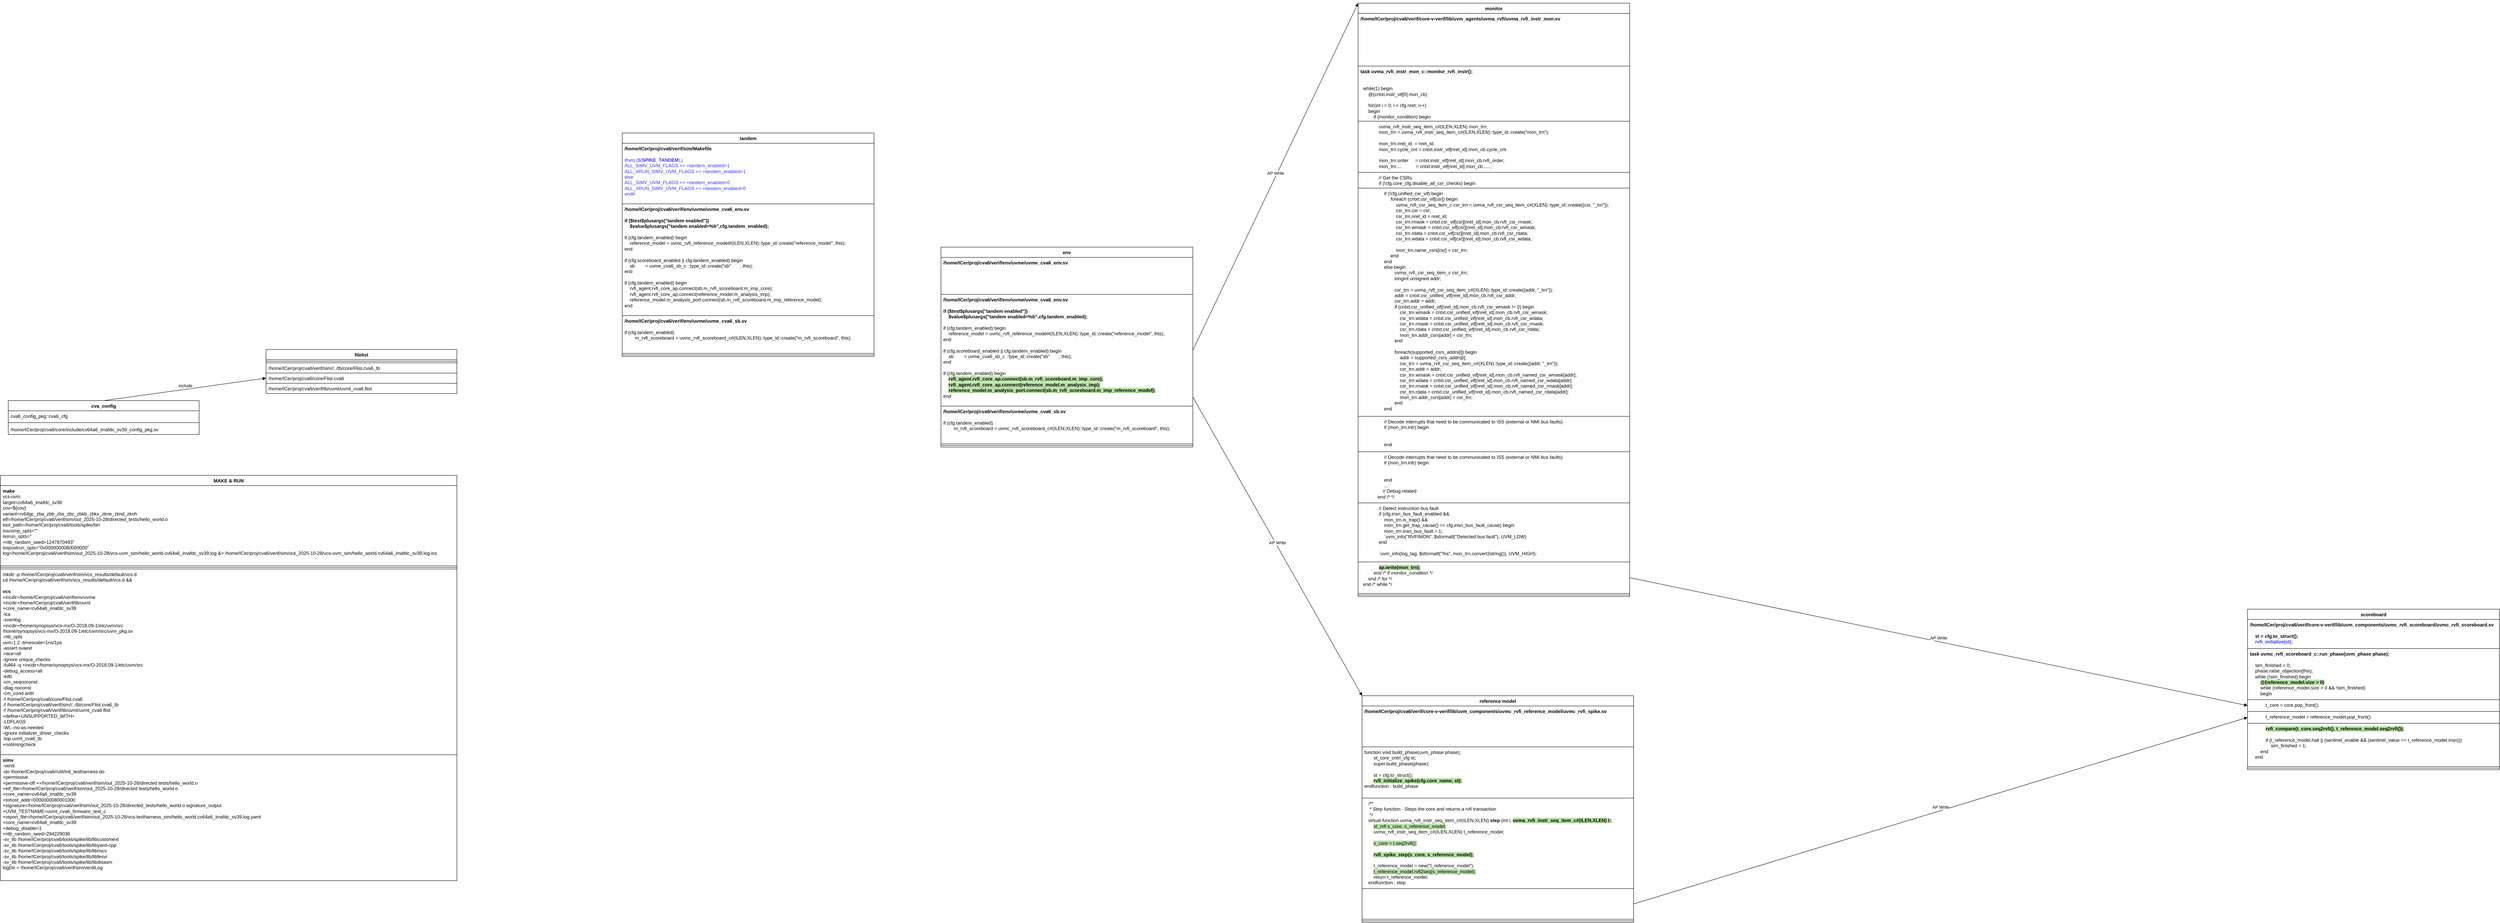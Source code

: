 <mxfile version="28.2.8">
  <diagram name="Page-1" id="Iqzep2Eil3ykFxYwn48A">
    <mxGraphModel dx="1997" dy="1823" grid="1" gridSize="10" guides="1" tooltips="1" connect="1" arrows="1" fold="1" page="1" pageScale="1" pageWidth="850" pageHeight="1100" math="0" shadow="0">
      <root>
        <mxCell id="0" />
        <mxCell id="1" parent="0" />
        <mxCell id="mzS4798Yjswd0JI5HEyz-2" value="cva_config" style="swimlane;fontStyle=1;align=center;verticalAlign=top;childLayout=stackLayout;horizontal=1;startSize=26;horizontalStack=0;resizeParent=1;resizeParentMax=0;resizeLast=0;collapsible=1;marginBottom=0;whiteSpace=wrap;html=1;" parent="1" vertex="1">
          <mxGeometry x="-760" y="-30" width="485" height="86" as="geometry" />
        </mxCell>
        <mxCell id="mzS4798Yjswd0JI5HEyz-3" value="cva6_config_pkg::cva6_cfg" style="text;strokeColor=none;fillColor=none;align=left;verticalAlign=top;spacingLeft=4;spacingRight=4;overflow=hidden;rotatable=0;points=[[0,0.5],[1,0.5]];portConstraint=eastwest;whiteSpace=wrap;html=1;" parent="mzS4798Yjswd0JI5HEyz-2" vertex="1">
          <mxGeometry y="26" width="485" height="26" as="geometry" />
        </mxCell>
        <mxCell id="mzS4798Yjswd0JI5HEyz-4" value="" style="line;strokeWidth=1;fillColor=none;align=left;verticalAlign=middle;spacingTop=-1;spacingLeft=3;spacingRight=3;rotatable=0;labelPosition=right;points=[];portConstraint=eastwest;strokeColor=inherit;" parent="mzS4798Yjswd0JI5HEyz-2" vertex="1">
          <mxGeometry y="52" width="485" height="8" as="geometry" />
        </mxCell>
        <mxCell id="mzS4798Yjswd0JI5HEyz-5" value="/home/ICer/proj/cva6/core/include/cv64a6_imafdc_sv39_config_pkg.sv" style="text;strokeColor=none;fillColor=none;align=left;verticalAlign=top;spacingLeft=4;spacingRight=4;overflow=hidden;rotatable=0;points=[[0,0.5],[1,0.5]];portConstraint=eastwest;whiteSpace=wrap;html=1;" parent="mzS4798Yjswd0JI5HEyz-2" vertex="1">
          <mxGeometry y="60" width="485" height="26" as="geometry" />
        </mxCell>
        <mxCell id="mzS4798Yjswd0JI5HEyz-6" value="filelist" style="swimlane;fontStyle=1;align=center;verticalAlign=top;childLayout=stackLayout;horizontal=1;startSize=26;horizontalStack=0;resizeParent=1;resizeParentMax=0;resizeLast=0;collapsible=1;marginBottom=0;whiteSpace=wrap;html=1;" parent="1" vertex="1">
          <mxGeometry x="-105" y="-160" width="485" height="112" as="geometry" />
        </mxCell>
        <mxCell id="mzS4798Yjswd0JI5HEyz-8" value="" style="line;strokeWidth=1;fillColor=none;align=left;verticalAlign=middle;spacingTop=-1;spacingLeft=3;spacingRight=3;rotatable=0;labelPosition=right;points=[];portConstraint=eastwest;strokeColor=inherit;" parent="mzS4798Yjswd0JI5HEyz-6" vertex="1">
          <mxGeometry y="26" width="485" height="8" as="geometry" />
        </mxCell>
        <mxCell id="mzS4798Yjswd0JI5HEyz-10" value="/home/ICer/proj/cva6/verif/sim//../tb/core/Flist.cva6_tb" style="text;strokeColor=default;fillColor=default;align=left;verticalAlign=top;spacingLeft=4;spacingRight=4;overflow=hidden;rotatable=0;points=[[0,0.5],[1,0.5]];portConstraint=eastwest;whiteSpace=wrap;html=1;" parent="mzS4798Yjswd0JI5HEyz-6" vertex="1">
          <mxGeometry y="34" width="485" height="26" as="geometry" />
        </mxCell>
        <mxCell id="mzS4798Yjswd0JI5HEyz-7" value="/home/ICer/proj/cva6/core/Flist.cva6" style="text;strokeColor=default;fillColor=default;align=left;verticalAlign=top;spacingLeft=4;spacingRight=4;overflow=hidden;rotatable=0;points=[[0,0.5],[1,0.5]];portConstraint=eastwest;whiteSpace=wrap;html=1;" parent="mzS4798Yjswd0JI5HEyz-6" vertex="1">
          <mxGeometry y="60" width="485" height="26" as="geometry" />
        </mxCell>
        <mxCell id="mzS4798Yjswd0JI5HEyz-11" value="/home/ICer/proj/cva6/verif/tb/uvmt/uvmt_cva6.flist" style="text;strokeColor=default;fillColor=default;align=left;verticalAlign=top;spacingLeft=4;spacingRight=4;overflow=hidden;rotatable=0;points=[[0,0.5],[1,0.5]];portConstraint=eastwest;whiteSpace=wrap;html=1;" parent="mzS4798Yjswd0JI5HEyz-6" vertex="1">
          <mxGeometry y="86" width="485" height="26" as="geometry" />
        </mxCell>
        <mxCell id="AIi3PwNUS5Vkqz0hZRpa-1" value="MAKE &amp;amp; RUN" style="swimlane;fontStyle=1;align=center;verticalAlign=top;childLayout=stackLayout;horizontal=1;startSize=26;horizontalStack=0;resizeParent=1;resizeParentMax=0;resizeLast=0;collapsible=1;marginBottom=0;whiteSpace=wrap;html=1;" vertex="1" parent="1">
          <mxGeometry x="-780" y="160" width="1160" height="1030" as="geometry" />
        </mxCell>
        <mxCell id="AIi3PwNUS5Vkqz0hZRpa-2" value="&lt;div&gt;&lt;span style=&quot;font-size: 12px;&quot;&gt;&lt;b&gt;make&amp;nbsp;&lt;/b&gt;&lt;/span&gt;&lt;/div&gt;&lt;div&gt;&lt;span style=&quot;font-size: 12px;&quot;&gt;vcs-uvm&amp;nbsp;&lt;/span&gt;&lt;/div&gt;&lt;div&gt;&lt;span style=&quot;font-size: 12px;&quot;&gt;target=cv64a6_imafdc_sv39&amp;nbsp;&lt;/span&gt;&lt;/div&gt;&lt;div&gt;&lt;span style=&quot;font-size: 12px;&quot;&gt;cov=${cov}&amp;nbsp;&lt;/span&gt;&lt;/div&gt;&lt;div&gt;&lt;span style=&quot;font-size: 12px;&quot;&gt;variant=rv64gc_zba_zbb_zbs_zbc_zbkb_zbkx_zkne_zknd_zknh&amp;nbsp;&lt;/span&gt;&lt;/div&gt;&lt;div&gt;&lt;span style=&quot;font-size: 12px;&quot;&gt;elf=/home/ICer/proj/cva6/verif/sim/out_2025-10-28/directed_tests/hello_world.o&amp;nbsp;&lt;/span&gt;&lt;/div&gt;&lt;div&gt;&lt;span style=&quot;font-size: 12px;&quot;&gt;tool_path=/home/ICer/proj/cva6/tools/spike/bin&amp;nbsp;&lt;/span&gt;&lt;/div&gt;&lt;div&gt;&lt;span style=&quot;font-size: 12px;&quot;&gt;isscomp_opts=&quot;&quot;&amp;nbsp;&lt;/span&gt;&lt;/div&gt;&lt;div&gt;&lt;span style=&quot;font-size: 12px;&quot;&gt;issrun_opts=&quot;&amp;nbsp;&lt;/span&gt;&lt;/div&gt;&lt;div&gt;&lt;span style=&quot;font-size: 12px;&quot;&gt;+ntb_random_seed=1247870493&quot;&amp;nbsp;&lt;/span&gt;&lt;/div&gt;&lt;div&gt;&lt;span style=&quot;font-size: 12px;&quot;&gt;isspostrun_opts=&quot;0x0000000080000000&quot;&amp;nbsp;&lt;/span&gt;&lt;/div&gt;&lt;div&gt;&lt;span style=&quot;font-size: 12px;&quot;&gt;log=/home/ICer/proj/cva6/verif/sim/out_2025-10-28/vcs-uvm_sim/hello_world.cv64a6_imafdc_sv39.log &amp;amp;&amp;gt; /home/ICer/proj/cva6/verif/sim/out_2025-10-28/vcs-uvm_sim/hello_world.cv64a6_imafdc_sv39.log.iss&lt;/span&gt;&lt;/div&gt;" style="text;strokeColor=default;fillColor=default;align=left;verticalAlign=top;spacingLeft=4;spacingRight=4;overflow=hidden;rotatable=0;points=[[0,0.5],[1,0.5]];portConstraint=eastwest;whiteSpace=wrap;html=1;" vertex="1" parent="AIi3PwNUS5Vkqz0hZRpa-1">
          <mxGeometry y="26" width="1160" height="204" as="geometry" />
        </mxCell>
        <mxCell id="AIi3PwNUS5Vkqz0hZRpa-3" value="" style="line;strokeWidth=1;fillColor=none;align=left;verticalAlign=middle;spacingTop=-1;spacingLeft=3;spacingRight=3;rotatable=0;labelPosition=right;points=[];portConstraint=eastwest;strokeColor=inherit;" vertex="1" parent="AIi3PwNUS5Vkqz0hZRpa-1">
          <mxGeometry y="230" width="1160" height="8" as="geometry" />
        </mxCell>
        <mxCell id="AIi3PwNUS5Vkqz0hZRpa-5" value="&lt;div&gt;&lt;span style=&quot;font-size: 12px;&quot;&gt;mkdir -p /home/ICer/proj/cva6/verif/sim/vcs_results/default/vcs.d&lt;/span&gt;&lt;/div&gt;&lt;div&gt;&lt;span style=&quot;font-size: 12px;&quot;&gt;cd /home/ICer/proj/cva6/verif/sim/vcs_results/default/vcs.d &amp;amp;&amp;amp;&amp;nbsp;&lt;/span&gt;&lt;/div&gt;&lt;div&gt;&lt;span style=&quot;font-size: 12px;&quot;&gt;&lt;br&gt;&lt;/span&gt;&lt;/div&gt;&lt;div&gt;&lt;span style=&quot;font-size: 12px;&quot;&gt;&lt;b&gt;vcs&amp;nbsp;&lt;/b&gt;&lt;/span&gt;&lt;/div&gt;&lt;div&gt;&lt;span style=&quot;font-size: 12px;&quot;&gt;+incdir+/home/ICer/proj/cva6/verif/env/uvme&amp;nbsp;&lt;/span&gt;&lt;/div&gt;&lt;div&gt;&lt;span style=&quot;font-size: 12px;&quot;&gt;+incdir+/home/ICer/proj/cva6/verif/tb/uvmt&amp;nbsp;&lt;/span&gt;&lt;/div&gt;&lt;div&gt;&lt;span style=&quot;font-size: 12px;&quot;&gt;+core_name=cv64a6_imafdc_sv39&amp;nbsp;&amp;nbsp;&lt;/span&gt;&lt;/div&gt;&lt;div&gt;&lt;span style=&quot;font-size: 12px;&quot;&gt;-lca&amp;nbsp;&lt;/span&gt;&lt;/div&gt;&lt;div&gt;&lt;span style=&quot;font-size: 12px;&quot;&gt;-sverilog&amp;nbsp;&lt;/span&gt;&lt;/div&gt;&lt;div&gt;&lt;span style=&quot;font-size: 12px;&quot;&gt;+incdir+/home/synopsys/vcs-mx/O-2018.09-1/etc/uvm/src&amp;nbsp;&lt;/span&gt;&lt;/div&gt;&lt;div&gt;&lt;span style=&quot;font-size: 12px;&quot;&gt;/home/synopsys/vcs-mx/O-2018.09-1/etc/uvm/src/uvm_pkg.sv&amp;nbsp;&lt;/span&gt;&lt;/div&gt;&lt;div&gt;&lt;span style=&quot;font-size: 12px;&quot;&gt;-ntb_opts&amp;nbsp;&lt;/span&gt;&lt;/div&gt;&lt;div&gt;&lt;span style=&quot;font-size: 12px;&quot;&gt;uvm-1.2 -timescale=1ns/1ps&amp;nbsp;&lt;/span&gt;&lt;/div&gt;&lt;div&gt;&lt;span style=&quot;font-size: 12px;&quot;&gt;-assert&amp;nbsp;&lt;/span&gt;&lt;span style=&quot;background-color: transparent; color: light-dark(rgb(0, 0, 0), rgb(255, 255, 255));&quot;&gt;svaext&amp;nbsp;&lt;/span&gt;&lt;/div&gt;&lt;div&gt;&lt;span style=&quot;background-color: transparent; color: light-dark(rgb(0, 0, 0), rgb(255, 255, 255));&quot;&gt;-race=all&amp;nbsp;&lt;/span&gt;&lt;/div&gt;&lt;div&gt;&lt;span style=&quot;background-color: transparent; color: light-dark(rgb(0, 0, 0), rgb(255, 255, 255));&quot;&gt;-ignore unique_checks&amp;nbsp;&lt;/span&gt;&lt;/div&gt;&lt;div&gt;&lt;span style=&quot;background-color: transparent; color: light-dark(rgb(0, 0, 0), rgb(255, 255, 255));&quot;&gt;-full64 -q +incdir+/home/synopsys/vcs-mx/O-2018.09-1/etc/uvm/src&amp;nbsp;&amp;nbsp;&lt;/span&gt;&lt;/div&gt;&lt;div&gt;&lt;span style=&quot;background-color: transparent; color: light-dark(rgb(0, 0, 0), rgb(255, 255, 255));&quot;&gt;-debug_access+all&amp;nbsp;&amp;nbsp;&lt;/span&gt;&lt;/div&gt;&lt;div&gt;&lt;span style=&quot;background-color: transparent; color: light-dark(rgb(0, 0, 0), rgb(255, 255, 255));&quot;&gt;-kdb&amp;nbsp; &amp;nbsp;&lt;/span&gt;&lt;/div&gt;&lt;div&gt;&lt;span style=&quot;background-color: transparent; color: light-dark(rgb(0, 0, 0), rgb(255, 255, 255));&quot;&gt;-cm_seqnoconst&amp;nbsp;&lt;/span&gt;&lt;/div&gt;&lt;div&gt;&lt;span style=&quot;background-color: transparent; color: light-dark(rgb(0, 0, 0), rgb(255, 255, 255));&quot;&gt;-diag noconst&amp;nbsp;&lt;/span&gt;&lt;/div&gt;&lt;div&gt;&lt;span style=&quot;background-color: transparent; color: light-dark(rgb(0, 0, 0), rgb(255, 255, 255));&quot;&gt;-cm_cond arith&lt;/span&gt;&lt;/div&gt;&lt;div&gt;&lt;span style=&quot;font-size: 12px;&quot;&gt;-f /home/ICer/proj/cva6/core/Flist.cva6&amp;nbsp;&lt;/span&gt;&lt;/div&gt;&lt;div&gt;&lt;span style=&quot;font-size: 12px;&quot;&gt;-f /home/ICer/proj/cva6/verif/sim//../tb/core/Flist.cva6_tb&lt;/span&gt;&lt;/div&gt;&lt;div&gt;&lt;span style=&quot;font-size: 12px;&quot;&gt;-f /home/ICer/proj/cva6/verif/tb/uvmt/uvmt_cva6.flist&lt;/span&gt;&lt;/div&gt;&lt;div&gt;&lt;span style=&quot;font-size: 12px;&quot;&gt;+define+UNSUPPORTED_WITH+&lt;/span&gt;&lt;/div&gt;&lt;div&gt;&lt;span style=&quot;font-size: 12px;&quot;&gt;-LDFLAGS&amp;nbsp;&lt;/span&gt;&lt;/div&gt;&lt;div&gt;&lt;span style=&quot;font-size: 12px;&quot;&gt;-Wl,--no-as-needed&lt;/span&gt;&lt;/div&gt;&lt;div&gt;&lt;span style=&quot;font-size: 12px;&quot;&gt;-ignore initializer_driver_checks&lt;/span&gt;&lt;/div&gt;&lt;div&gt;&lt;span style=&quot;font-size: 12px;&quot;&gt;-top uvmt_cva6_tb&lt;/span&gt;&lt;/div&gt;&lt;div&gt;&lt;span style=&quot;font-size: 12px;&quot;&gt;+notimingcheck&lt;/span&gt;&lt;/div&gt;" style="text;strokeColor=default;fillColor=default;align=left;verticalAlign=top;spacingLeft=4;spacingRight=4;overflow=hidden;rotatable=0;points=[[0,0.5],[1,0.5]];portConstraint=eastwest;whiteSpace=wrap;html=1;" vertex="1" parent="AIi3PwNUS5Vkqz0hZRpa-1">
          <mxGeometry y="238" width="1160" height="472" as="geometry" />
        </mxCell>
        <mxCell id="AIi3PwNUS5Vkqz0hZRpa-6" value="&lt;div&gt;&lt;span style=&quot;font-size: 12px;&quot;&gt;&lt;b&gt;simv&amp;nbsp;&amp;nbsp;&lt;/b&gt;&lt;/span&gt;&lt;/div&gt;&lt;div&gt;&lt;span style=&quot;font-size: 12px;&quot;&gt;-verdi&amp;nbsp;&lt;/span&gt;&lt;/div&gt;&lt;div&gt;&lt;span style=&quot;font-size: 12px;&quot;&gt;-do /home/ICer/proj/cva6//util/init_testharness.do&amp;nbsp;&lt;/span&gt;&lt;/div&gt;&lt;div&gt;&lt;span style=&quot;font-size: 12px;&quot;&gt;+permissive&lt;/span&gt;&lt;/div&gt;&lt;div&gt;&lt;span style=&quot;font-size: 12px;&quot;&gt;+permissive-off ++/home/ICer/proj/cva6/verif/sim/out_2025-10-28/directed tests/hello_world.o&amp;nbsp;&lt;/span&gt;&lt;/div&gt;&lt;div&gt;&lt;span style=&quot;background-color: transparent; color: light-dark(rgb(0, 0, 0), rgb(255, 255, 255));&quot;&gt;+elf_file=/home/ICer/proj/cva6/verif/sim/out_2025-10-28/directed tests/hello_world.o&amp;nbsp;&lt;/span&gt;&lt;/div&gt;&lt;div&gt;&lt;span style=&quot;font-size: 12px; white-space: normal;&quot;&gt;+core_name=cv64a6_imafdc_sv39&amp;nbsp;&amp;nbsp;&lt;/span&gt;&lt;/div&gt;&lt;div&gt;&lt;span style=&quot;font-size: 12px; white-space: normal;&quot;&gt;+tohost_addr=0000000080001000&amp;nbsp;&lt;/span&gt;&lt;/div&gt;&lt;div&gt;&lt;span style=&quot;font-size: 12px; white-space: normal;&quot;&gt;+signature=/home/ICer/proj/cva6/verif/sim/out_2025-10-28/directed_tests/hello_world.o.signature_output&amp;nbsp;&lt;/span&gt;&lt;/div&gt;&lt;div&gt;&lt;span style=&quot;font-size: 12px; white-space: normal;&quot;&gt;+UVM_TESTNAME=uvmt_cva6_firmware_test_c&amp;nbsp;&lt;/span&gt;&lt;/div&gt;&lt;div&gt;&lt;span style=&quot;font-size: 12px; white-space: normal;&quot;&gt;+report_file=/home/ICer/proj/cva6/verif/sim/out_2025-10-28/vcs-testharness_sim/hello_world.cv64a6_imafdc_sv39.log.yaml&amp;nbsp;&lt;/span&gt;&lt;/div&gt;&lt;div&gt;&lt;span style=&quot;font-size: 12px; white-space: normal;&quot;&gt;+core_name=cv64a6_imafdc_sv39&amp;nbsp;&lt;/span&gt;&lt;/div&gt;&lt;div&gt;&lt;span style=&quot;font-size: 12px; white-space: normal;&quot;&gt;+debug_disable=1&amp;nbsp;&lt;/span&gt;&lt;/div&gt;&lt;div&gt;&lt;span style=&quot;font-size: 12px; white-space: normal;&quot;&gt;+ntb_random_seed=294229036&amp;nbsp;&lt;/span&gt;&lt;/div&gt;&lt;div&gt;&lt;span style=&quot;font-size: 12px; white-space: normal;&quot;&gt;-sv_lib /home/ICer/proj/cva6/tools/spike/lib/libcustomext&amp;nbsp;&lt;/span&gt;&lt;/div&gt;&lt;div&gt;&lt;span style=&quot;font-size: 12px; white-space: normal;&quot;&gt;-sv_lib /home/ICer/proj/cva6/tools/spike/lib/libyaml-cpp&amp;nbsp;&lt;/span&gt;&lt;/div&gt;&lt;div&gt;&lt;span style=&quot;font-size: 12px; white-space: normal;&quot;&gt;-sv_lib /home/ICer/proj/cva6/tools/spike/lib/libriscv&amp;nbsp;&lt;/span&gt;&lt;/div&gt;&lt;div&gt;&lt;span style=&quot;font-size: 12px; white-space: normal;&quot;&gt;-sv_lib /home/ICer/proj/cva6/tools/spike/lib/libfesvr&amp;nbsp;&lt;/span&gt;&lt;/div&gt;&lt;div&gt;&lt;span style=&quot;font-size: 12px; white-space: normal;&quot;&gt;-sv_lib /home/ICer/proj/cva6/tools/spike/lib/libdisasm&lt;/span&gt;&lt;/div&gt;&lt;div&gt;&lt;span style=&quot;font-size: 12px;&quot;&gt;logDir = /home/ICer/proj/cva6/verif/sim/verdiLog&lt;/span&gt;&lt;/div&gt;&lt;div&gt;&lt;br&gt;&lt;/div&gt;" style="text;strokeColor=default;fillColor=default;align=left;verticalAlign=top;spacingLeft=4;spacingRight=4;overflow=hidden;rotatable=0;points=[[0,0.5],[1,0.5]];portConstraint=eastwest;whiteSpace=wrap;html=1;" vertex="1" parent="AIi3PwNUS5Vkqz0hZRpa-1">
          <mxGeometry y="710" width="1160" height="320" as="geometry" />
        </mxCell>
        <mxCell id="AIi3PwNUS5Vkqz0hZRpa-7" value="include" style="html=1;verticalAlign=bottom;endArrow=block;curved=0;rounded=0;exitX=0.5;exitY=0;exitDx=0;exitDy=0;entryX=0;entryY=0.5;entryDx=0;entryDy=0;" edge="1" parent="1" source="mzS4798Yjswd0JI5HEyz-2" target="mzS4798Yjswd0JI5HEyz-7">
          <mxGeometry x="0.004" width="80" relative="1" as="geometry">
            <mxPoint x="-70" y="130" as="sourcePoint" />
            <mxPoint x="-130" y="-50" as="targetPoint" />
            <mxPoint as="offset" />
          </mxGeometry>
        </mxCell>
        <mxCell id="AIi3PwNUS5Vkqz0hZRpa-8" value="tandem" style="swimlane;fontStyle=1;align=center;verticalAlign=top;childLayout=stackLayout;horizontal=1;startSize=26;horizontalStack=0;resizeParent=1;resizeParentMax=0;resizeLast=0;collapsible=1;marginBottom=0;whiteSpace=wrap;html=1;" vertex="1" parent="1">
          <mxGeometry x="800" y="-710" width="640" height="568" as="geometry" />
        </mxCell>
        <mxCell id="AIi3PwNUS5Vkqz0hZRpa-12" value="&lt;b&gt;/home/ICer/proj/cva6/verif/sim/Makefile&lt;/b&gt;&lt;div&gt;&lt;br&gt;&lt;/div&gt;&lt;div&gt;&lt;div&gt;&lt;span style=&quot;font-size: 12px;&quot;&gt;&lt;font style=&quot;color: rgb(51, 51, 255);&quot;&gt;ifneq ($(&lt;b&gt;SPIKE_TANDEM&lt;/b&gt;),)&lt;/font&gt;&lt;/span&gt;&lt;/div&gt;&lt;div&gt;&lt;span style=&quot;font-size: 12px;&quot;&gt;&lt;font style=&quot;color: rgb(51, 51, 255);&quot;&gt;ALL_SIMV_UVM_FLAGS += +tandem_enabled=1&lt;/font&gt;&lt;/span&gt;&lt;/div&gt;&lt;div&gt;&lt;span style=&quot;font-size: 12px;&quot;&gt;&lt;font style=&quot;color: rgb(51, 51, 255);&quot;&gt;ALL_XRUN_SIMV_UVM_FLAGS += +tandem_enabled=1&lt;/font&gt;&lt;/span&gt;&lt;/div&gt;&lt;div&gt;&lt;span style=&quot;font-size: 12px;&quot;&gt;&lt;font style=&quot;color: rgb(51, 51, 255);&quot;&gt;else&lt;/font&gt;&lt;/span&gt;&lt;/div&gt;&lt;div&gt;&lt;span style=&quot;font-size: 12px;&quot;&gt;&lt;font style=&quot;color: rgb(51, 51, 255);&quot;&gt;ALL_SIMV_UVM_FLAGS += +tandem_enabled=0&lt;/font&gt;&lt;/span&gt;&lt;/div&gt;&lt;div&gt;&lt;span style=&quot;font-size: 12px;&quot;&gt;&lt;font style=&quot;color: rgb(51, 51, 255);&quot;&gt;ALL_XRUN_SIMV_UVM_FLAGS += +tandem_enabled=0&lt;/font&gt;&lt;/span&gt;&lt;/div&gt;&lt;div&gt;&lt;span style=&quot;font-size: 12px;&quot;&gt;&lt;font style=&quot;color: rgb(51, 51, 255);&quot;&gt;endif&lt;/font&gt;&lt;/span&gt;&lt;/div&gt;&lt;/div&gt;" style="text;strokeColor=default;fillColor=default;align=left;verticalAlign=top;spacingLeft=4;spacingRight=4;overflow=hidden;rotatable=0;points=[[0,0.5],[1,0.5]];portConstraint=eastwest;whiteSpace=wrap;html=1;" vertex="1" parent="AIi3PwNUS5Vkqz0hZRpa-8">
          <mxGeometry y="26" width="640" height="154" as="geometry" />
        </mxCell>
        <mxCell id="AIi3PwNUS5Vkqz0hZRpa-11" value="&lt;b&gt;/home/ICer/proj/cva6/verif/env/uvme/uvme_cva6_env.sv&lt;br&gt;&lt;/b&gt;&lt;div&gt;&lt;span style=&quot;background-color: transparent; color: light-dark(rgb(0, 0, 0), rgb(255, 255, 255));&quot;&gt;&lt;br&gt;&lt;/span&gt;&lt;/div&gt;&lt;div&gt;&lt;span style=&quot;background-color: transparent; font-size: 12px;&quot;&gt;&lt;b&gt;&lt;div style=&quot;&quot;&gt;if ($test$plusargs(&quot;tandem enabled&quot;))&lt;/div&gt;&lt;div style=&quot;&quot;&gt;&amp;nbsp; &amp;nbsp; $value$plusargs(&quot;tandem enabled=%b&quot;,cfg.tandem_enabled);&lt;/div&gt;&lt;/b&gt;&lt;/span&gt;&lt;/div&gt;&lt;div&gt;&lt;span style=&quot;background-color: transparent; color: light-dark(rgb(0, 0, 0), rgb(255, 255, 255));&quot;&gt;&lt;br&gt;&lt;/span&gt;&lt;/div&gt;&lt;div&gt;&lt;span style=&quot;background-color: transparent; color: light-dark(rgb(0, 0, 0), rgb(255, 255, 255));&quot;&gt;if (cfg.tandem_enabled) begin&lt;/span&gt;&lt;/div&gt;&lt;div&gt;&lt;div&gt;&lt;span style=&quot;font-size: 12px;&quot;&gt;&amp;nbsp; &amp;nbsp; reference_model = uvmc_rvfi_reference_model#(ILEN,XLEN)::type_id::create(&quot;reference_model&quot;, this);&lt;/span&gt;&lt;/div&gt;&lt;div&gt;&lt;span style=&quot;font-size: 12px;&quot;&gt;end&lt;/span&gt;&lt;br&gt;&lt;br&gt;&lt;div style=&quot;&quot;&gt;&lt;span style=&quot;font-size: 12px;&quot;&gt;if (cfg.scoreboard_enabled || cfg.tandem_enabled) begin&lt;/span&gt;&lt;/div&gt;&lt;div style=&quot;&quot;&gt;&lt;span style=&quot;font-size: 12px;&quot;&gt;&amp;nbsp; &amp;nbsp; sb&amp;nbsp; &amp;nbsp; &amp;nbsp; &amp;nbsp; = uvme_cva6_sb_c ::type_id::create(&quot;sb&quot;&amp;nbsp; &amp;nbsp; &amp;nbsp; &amp;nbsp;, this);&lt;/span&gt;&lt;/div&gt;&lt;div style=&quot;&quot;&gt;&lt;span style=&quot;font-size: 12px;&quot;&gt;end&lt;br&gt;&lt;br&gt;&lt;div&gt;if (cfg.tandem_enabled) begin&lt;/div&gt;&lt;div&gt;&amp;nbsp; &amp;nbsp; rvfi_agent.rvfi_core_ap.connect(sb.m_rvfi_scoreboard.m_imp_core);&lt;/div&gt;&lt;div&gt;&amp;nbsp; &amp;nbsp; rvfi_agent.rvfi_core_ap.connect(reference_model.m_analysis_imp);&lt;/div&gt;&lt;div&gt;&amp;nbsp; &amp;nbsp; reference_model.m_analysis_port.connect(sb.m_rvfi_scoreboard.m_imp_reference_model);&lt;/div&gt;&lt;div&gt;end&lt;/div&gt;&lt;/span&gt;&lt;/div&gt;&lt;/div&gt;&lt;/div&gt;" style="text;strokeColor=default;fillColor=default;align=left;verticalAlign=top;spacingLeft=4;spacingRight=4;overflow=hidden;rotatable=0;points=[[0,0.5],[1,0.5]];portConstraint=eastwest;whiteSpace=wrap;html=1;" vertex="1" parent="AIi3PwNUS5Vkqz0hZRpa-8">
          <mxGeometry y="180" width="640" height="284" as="geometry" />
        </mxCell>
        <mxCell id="AIi3PwNUS5Vkqz0hZRpa-9" value="&lt;b&gt;/home/ICer/proj/cva6/verif/env/uvme/uvme_cva6_sb.sv&lt;br&gt;&lt;/b&gt;&lt;br&gt;&lt;div&gt;&lt;span style=&quot;font-size: 12px;&quot;&gt;if (cfg.tandem_enabled)&lt;/span&gt;&lt;/div&gt;&lt;div&gt;&lt;span style=&quot;font-size: 12px;&quot;&gt;&amp;nbsp; &amp;nbsp; &amp;nbsp; &amp;nbsp; m_rvfi_scoreboard = uvmc_rvfi_scoreboard_c#(ILEN,XLEN)::type_id::create(&quot;m_rvfi_scoreboard&quot;, this);&lt;/span&gt;&lt;/div&gt;" style="text;strokeColor=default;fillColor=default;align=left;verticalAlign=top;spacingLeft=4;spacingRight=4;overflow=hidden;rotatable=0;points=[[0,0.5],[1,0.5]];portConstraint=eastwest;whiteSpace=wrap;html=1;" vertex="1" parent="AIi3PwNUS5Vkqz0hZRpa-8">
          <mxGeometry y="464" width="640" height="96" as="geometry" />
        </mxCell>
        <mxCell id="AIi3PwNUS5Vkqz0hZRpa-10" value="" style="line;strokeWidth=1;fillColor=none;align=left;verticalAlign=middle;spacingTop=-1;spacingLeft=3;spacingRight=3;rotatable=0;labelPosition=right;points=[];portConstraint=eastwest;strokeColor=inherit;" vertex="1" parent="AIi3PwNUS5Vkqz0hZRpa-8">
          <mxGeometry y="560" width="640" height="8" as="geometry" />
        </mxCell>
        <mxCell id="AIi3PwNUS5Vkqz0hZRpa-13" value="scoreboard" style="swimlane;fontStyle=1;align=center;verticalAlign=top;childLayout=stackLayout;horizontal=1;startSize=26;horizontalStack=0;resizeParent=1;resizeParentMax=0;resizeLast=0;collapsible=1;marginBottom=0;whiteSpace=wrap;html=1;" vertex="1" parent="1">
          <mxGeometry x="4930" y="500" width="640" height="408" as="geometry" />
        </mxCell>
        <mxCell id="AIi3PwNUS5Vkqz0hZRpa-14" value="&lt;b style=&quot;font-size: 12px;&quot;&gt;/home/ICer/proj/cva6/verif/core-v-verif/lib/uvm_components/uvmc_rvfi_scoreboard/uvmc_rvfi_scoreboard.sv&lt;/b&gt;&lt;br&gt;&lt;br&gt;&lt;div style=&quot;&quot;&gt;&lt;span style=&quot;font-size: 12px;&quot;&gt;&amp;nbsp; &amp;nbsp; &lt;b&gt;st = cfg.to_struct();&lt;/b&gt;&lt;/span&gt;&lt;/div&gt;&lt;div style=&quot;&quot;&gt;&lt;span style=&quot;font-size: 12px;&quot;&gt;&amp;nbsp; &amp;nbsp; &lt;b&gt;&lt;font style=&quot;color: rgb(51, 51, 255);&quot;&gt;rvfi_initialize(st);&lt;/font&gt;&lt;/b&gt;&lt;/span&gt;&lt;/div&gt;" style="text;strokeColor=default;fillColor=default;align=left;verticalAlign=top;spacingLeft=4;spacingRight=4;overflow=hidden;rotatable=0;points=[[0,0.5],[1,0.5]];portConstraint=eastwest;whiteSpace=wrap;html=1;" vertex="1" parent="AIi3PwNUS5Vkqz0hZRpa-13">
          <mxGeometry y="26" width="640" height="74" as="geometry" />
        </mxCell>
        <mxCell id="AIi3PwNUS5Vkqz0hZRpa-15" value="&lt;b style=&quot;font-size: 12px;&quot;&gt;task uvmc_rvfi_scoreboard_c::run_phase(uvm_phase phase);&lt;/b&gt;&lt;br&gt;&lt;b&gt;&lt;br&gt;&lt;/b&gt;&lt;div style=&quot;&quot;&gt;&lt;span style=&quot;font-size: 12px;&quot;&gt;&amp;nbsp; &amp;nbsp; sim_finished = 0;&lt;/span&gt;&lt;/div&gt;&lt;div style=&quot;&quot;&gt;&lt;span style=&quot;font-size: 12px;&quot;&gt;&amp;nbsp; &amp;nbsp; phase.raise_objection(this);&lt;/span&gt;&lt;/div&gt;&lt;div style=&quot;&quot;&gt;&lt;span style=&quot;font-size: 12px;&quot;&gt;&amp;nbsp; &amp;nbsp; while (!sim_finished) begin&lt;/span&gt;&lt;/div&gt;&lt;div style=&quot;&quot;&gt;&lt;span style=&quot;font-size: 12px;&quot;&gt;&amp;nbsp; &amp;nbsp; &amp;nbsp; &amp;nbsp; &lt;span style=&quot;background-color: rgb(185, 224, 165);&quot;&gt;&lt;b&gt;@(reference_model.size &amp;gt; 0)&lt;/b&gt;&lt;/span&gt;&lt;/span&gt;&lt;/div&gt;&lt;div style=&quot;&quot;&gt;&lt;span style=&quot;font-size: 12px;&quot;&gt;&amp;nbsp; &amp;nbsp; &amp;nbsp; &amp;nbsp; while (reference_model.size &amp;gt; 0 &amp;amp;&amp;amp; !sim_finished)&lt;/span&gt;&lt;/div&gt;&lt;div style=&quot;&quot;&gt;&lt;span style=&quot;font-size: 12px;&quot;&gt;&amp;nbsp; &amp;nbsp; &amp;nbsp; &amp;nbsp; begin&lt;/span&gt;&lt;/div&gt;" style="text;strokeColor=default;fillColor=default;align=left;verticalAlign=top;spacingLeft=4;spacingRight=4;overflow=hidden;rotatable=0;points=[[0,0.5],[1,0.5]];portConstraint=eastwest;whiteSpace=wrap;html=1;" vertex="1" parent="AIi3PwNUS5Vkqz0hZRpa-13">
          <mxGeometry y="100" width="640" height="130" as="geometry" />
        </mxCell>
        <mxCell id="AIi3PwNUS5Vkqz0hZRpa-36" value="&lt;div style=&quot;&quot;&gt;&lt;span style=&quot;font-size: 12px;&quot;&gt;&amp;nbsp; &amp;nbsp; &amp;nbsp; &amp;nbsp; &amp;nbsp; &amp;nbsp; t_core = core.pop_front();&lt;/span&gt;&lt;/div&gt;" style="text;strokeColor=default;fillColor=default;align=left;verticalAlign=top;spacingLeft=4;spacingRight=4;overflow=hidden;rotatable=0;points=[[0,0.5],[1,0.5]];portConstraint=eastwest;whiteSpace=wrap;html=1;" vertex="1" parent="AIi3PwNUS5Vkqz0hZRpa-13">
          <mxGeometry y="230" width="640" height="30" as="geometry" />
        </mxCell>
        <mxCell id="AIi3PwNUS5Vkqz0hZRpa-35" value="&lt;div style=&quot;&quot;&gt;&lt;span style=&quot;font-size: 12px;&quot;&gt;&amp;nbsp; &amp;nbsp; &amp;nbsp; &amp;nbsp; &amp;nbsp; &amp;nbsp; t_reference_model = reference_model.pop_front();&lt;/span&gt;&lt;/div&gt;" style="text;strokeColor=default;fillColor=default;align=left;verticalAlign=top;spacingLeft=4;spacingRight=4;overflow=hidden;rotatable=0;points=[[0,0.5],[1,0.5]];portConstraint=eastwest;whiteSpace=wrap;html=1;" vertex="1" parent="AIi3PwNUS5Vkqz0hZRpa-13">
          <mxGeometry y="260" width="640" height="30" as="geometry" />
        </mxCell>
        <mxCell id="AIi3PwNUS5Vkqz0hZRpa-34" value="&lt;div style=&quot;&quot;&gt;&lt;span style=&quot;font-size: 12px;&quot;&gt;&amp;nbsp; &amp;nbsp; &amp;nbsp; &amp;nbsp; &amp;nbsp; &amp;nbsp;&amp;nbsp;&lt;span style=&quot;background-color: rgb(185, 224, 165);&quot;&gt;&lt;b&gt;rvfi_compare(t_core.seq2rvfi(), t_reference_model.seq2rvfi());&lt;/b&gt;&lt;/span&gt;&lt;/span&gt;&lt;/div&gt;&lt;div style=&quot;&quot;&gt;&lt;span style=&quot;font-size: 12px;&quot;&gt;&lt;br&gt;&lt;/span&gt;&lt;/div&gt;&lt;div style=&quot;&quot;&gt;&lt;span style=&quot;font-size: 12px;&quot;&gt;&amp;nbsp; &amp;nbsp; &amp;nbsp; &amp;nbsp; &amp;nbsp; &amp;nbsp; if (t_reference_model.halt || (sentinel_enable &amp;amp;&amp;amp; (sentinel_value == t_reference_model.insn)))&lt;/span&gt;&lt;/div&gt;&lt;div style=&quot;&quot;&gt;&lt;span style=&quot;font-size: 12px;&quot;&gt;&amp;nbsp; &amp;nbsp; &amp;nbsp; &amp;nbsp; &amp;nbsp; &amp;nbsp; &amp;nbsp; &amp;nbsp; sim_finished = 1;&lt;/span&gt;&lt;/div&gt;&lt;div style=&quot;&quot;&gt;&lt;span style=&quot;font-size: 12px;&quot;&gt;&amp;nbsp; &amp;nbsp; &amp;nbsp; &amp;nbsp; end&lt;/span&gt;&lt;/div&gt;&lt;div style=&quot;&quot;&gt;&lt;span style=&quot;font-size: 12px;&quot;&gt;&amp;nbsp; &amp;nbsp; end&lt;/span&gt;&lt;/div&gt;" style="text;strokeColor=default;fillColor=default;align=left;verticalAlign=top;spacingLeft=4;spacingRight=4;overflow=hidden;rotatable=0;points=[[0,0.5],[1,0.5]];portConstraint=eastwest;whiteSpace=wrap;html=1;" vertex="1" parent="AIi3PwNUS5Vkqz0hZRpa-13">
          <mxGeometry y="290" width="640" height="110" as="geometry" />
        </mxCell>
        <mxCell id="AIi3PwNUS5Vkqz0hZRpa-17" value="" style="line;strokeWidth=1;fillColor=none;align=left;verticalAlign=middle;spacingTop=-1;spacingLeft=3;spacingRight=3;rotatable=0;labelPosition=right;points=[];portConstraint=eastwest;strokeColor=inherit;" vertex="1" parent="AIi3PwNUS5Vkqz0hZRpa-13">
          <mxGeometry y="400" width="640" height="8" as="geometry" />
        </mxCell>
        <mxCell id="AIi3PwNUS5Vkqz0hZRpa-18" value="reference model" style="swimlane;fontStyle=1;align=center;verticalAlign=top;childLayout=stackLayout;horizontal=1;startSize=26;horizontalStack=0;resizeParent=1;resizeParentMax=0;resizeLast=0;collapsible=1;marginBottom=0;whiteSpace=wrap;html=1;" vertex="1" parent="1">
          <mxGeometry x="2680" y="720" width="690" height="576" as="geometry" />
        </mxCell>
        <mxCell id="AIi3PwNUS5Vkqz0hZRpa-19" value="&lt;span style=&quot;font-size: 12px;&quot;&gt;&lt;b&gt;/home/ICer/proj/cva6/verif/core-v-verif/lib/uvm_components/uvmc_rvfi_reference_model/uvmc_rvfi_spike.sv&lt;/b&gt;&lt;/span&gt;" style="text;strokeColor=default;fillColor=default;align=left;verticalAlign=top;spacingLeft=4;spacingRight=4;overflow=hidden;rotatable=0;points=[[0,0.5],[1,0.5]];portConstraint=eastwest;whiteSpace=wrap;html=1;" vertex="1" parent="AIi3PwNUS5Vkqz0hZRpa-18">
          <mxGeometry y="26" width="690" height="104" as="geometry" />
        </mxCell>
        <mxCell id="AIi3PwNUS5Vkqz0hZRpa-20" value="&lt;span style=&quot;font-size: 12px;&quot;&gt;function void build_phase(uvm_phase phase);&lt;br&gt;&lt;/span&gt;&lt;div&gt;&lt;div&gt;&lt;span style=&quot;font-size: 12px;&quot;&gt;&amp;nbsp; &amp;nbsp; &amp;nbsp; &amp;nbsp;st_core_cntrl_cfg st;&lt;/span&gt;&lt;/div&gt;&lt;div&gt;&lt;span style=&quot;font-size: 12px;&quot;&gt;&amp;nbsp; &amp;nbsp; &amp;nbsp; &amp;nbsp;super.build_phase(phase);&lt;/span&gt;&lt;/div&gt;&lt;div&gt;&lt;span style=&quot;font-size: 12px;&quot;&gt;&lt;br&gt;&lt;/span&gt;&lt;/div&gt;&lt;div&gt;&lt;span style=&quot;font-size: 12px;&quot;&gt;&amp;nbsp; &amp;nbsp; &amp;nbsp; &amp;nbsp;st = cfg.to_struct();&lt;/span&gt;&lt;/div&gt;&lt;div&gt;&lt;span style=&quot;font-size: 12px;&quot;&gt;&amp;nbsp; &amp;nbsp; &amp;nbsp; &amp;nbsp;&lt;span style=&quot;background-color: rgb(185, 224, 165);&quot;&gt;&lt;b&gt;rvfi_initialize_spike(cfg.core_name, st);&lt;/b&gt;&lt;/span&gt;&lt;/span&gt;&lt;/div&gt;&lt;/div&gt;&lt;div&gt;&lt;span style=&quot;font-size: 12px;&quot;&gt;endfunction : build_phase&lt;/span&gt;&lt;/div&gt;" style="text;strokeColor=default;fillColor=default;align=left;verticalAlign=top;spacingLeft=4;spacingRight=4;overflow=hidden;rotatable=0;points=[[0,0.5],[1,0.5]];portConstraint=eastwest;whiteSpace=wrap;html=1;" vertex="1" parent="AIi3PwNUS5Vkqz0hZRpa-18">
          <mxGeometry y="130" width="690" height="130" as="geometry" />
        </mxCell>
        <mxCell id="AIi3PwNUS5Vkqz0hZRpa-46" value="&lt;div&gt;&lt;span style=&quot;font-size: 12px;&quot;&gt;&amp;nbsp; &amp;nbsp;/**&lt;/span&gt;&lt;/div&gt;&lt;div&gt;&lt;span style=&quot;font-size: 12px;&quot;&gt;&amp;nbsp; &amp;nbsp; * Step function - Steps the core and returns a rvfi transaction&lt;/span&gt;&lt;/div&gt;&lt;div&gt;&lt;span style=&quot;font-size: 12px;&quot;&gt;&amp;nbsp; &amp;nbsp; */&lt;/span&gt;&lt;/div&gt;&lt;div&gt;&lt;span style=&quot;font-size: 12px;&quot;&gt;&amp;nbsp; &amp;nbsp;virtual function uvma_rvfi_instr_seq_item_c#(ILEN,XLEN) &lt;b&gt;step &lt;/b&gt;(int i, &lt;span style=&quot;background-color: rgb(185, 224, 165);&quot;&gt;&lt;b&gt;uvma_rvfi_instr_seq_item_c#(ILEN,XLEN) t&lt;/b&gt;&lt;/span&gt;);&lt;/span&gt;&lt;/div&gt;&lt;div&gt;&lt;span style=&quot;font-size: 12px;&quot;&gt;&amp;nbsp; &amp;nbsp; &amp;nbsp; &amp;nbsp;&lt;span style=&quot;background-color: rgb(185, 224, 165);&quot;&gt;st_rvfi s_core, s_reference_model;&lt;/span&gt;&lt;/span&gt;&lt;/div&gt;&lt;div&gt;&lt;span style=&quot;font-size: 12px;&quot;&gt;&amp;nbsp; &amp;nbsp; &amp;nbsp; &amp;nbsp;uvma_rvfi_instr_seq_item_c#(ILEN,XLEN) t_reference_model;&lt;/span&gt;&lt;/div&gt;&lt;div&gt;&lt;span style=&quot;font-size: 12px;&quot;&gt;&lt;br&gt;&lt;/span&gt;&lt;/div&gt;&lt;div&gt;&lt;span style=&quot;font-size: 12px;&quot;&gt;&amp;nbsp; &amp;nbsp; &amp;nbsp; &amp;nbsp;&lt;span style=&quot;background-color: rgb(185, 224, 165);&quot;&gt;s_core = t.seq2rvfi();&lt;/span&gt;&lt;/span&gt;&lt;/div&gt;&lt;div&gt;&lt;span style=&quot;font-size: 12px;&quot;&gt;&lt;br&gt;&lt;/span&gt;&lt;/div&gt;&lt;div&gt;&lt;span style=&quot;font-size: 12px;&quot;&gt;&amp;nbsp; &amp;nbsp; &amp;nbsp; &amp;nbsp;&lt;b style=&quot;background-color: rgb(185, 224, 165);&quot;&gt;rvfi_spike_step(s_core, s_reference_model);&lt;/b&gt;&lt;/span&gt;&lt;/div&gt;&lt;div&gt;&lt;span style=&quot;font-size: 12px;&quot;&gt;&lt;br&gt;&lt;/span&gt;&lt;/div&gt;&lt;div&gt;&lt;span style=&quot;font-size: 12px;&quot;&gt;&amp;nbsp; &amp;nbsp; &amp;nbsp; &amp;nbsp;t_reference_model = new(&quot;t_reference_model&quot;);&lt;/span&gt;&lt;/div&gt;&lt;div&gt;&lt;span style=&quot;font-size: 12px;&quot;&gt;&amp;nbsp; &amp;nbsp; &amp;nbsp; &amp;nbsp;&lt;span style=&quot;background-color: rgb(185, 224, 165);&quot;&gt;t_reference_model.rvfi2seq(s_reference_model);&lt;/span&gt;&lt;/span&gt;&lt;/div&gt;&lt;div&gt;&lt;span style=&quot;font-size: 12px;&quot;&gt;&amp;nbsp; &amp;nbsp; &amp;nbsp; &amp;nbsp;return t_reference_model;&lt;/span&gt;&lt;/div&gt;&lt;div&gt;&lt;span style=&quot;font-size: 12px;&quot;&gt;&amp;nbsp; &amp;nbsp;endfunction : step&lt;/span&gt;&lt;/div&gt;" style="text;strokeColor=default;fillColor=default;align=left;verticalAlign=top;spacingLeft=4;spacingRight=4;overflow=hidden;rotatable=0;points=[[0,0.5],[1,0.5]];portConstraint=eastwest;whiteSpace=wrap;html=1;" vertex="1" parent="AIi3PwNUS5Vkqz0hZRpa-18">
          <mxGeometry y="260" width="690" height="230" as="geometry" />
        </mxCell>
        <mxCell id="AIi3PwNUS5Vkqz0hZRpa-47" value="" style="text;strokeColor=default;fillColor=default;align=left;verticalAlign=top;spacingLeft=4;spacingRight=4;overflow=hidden;rotatable=0;points=[[0,0.5],[1,0.5]];portConstraint=eastwest;whiteSpace=wrap;html=1;" vertex="1" parent="AIi3PwNUS5Vkqz0hZRpa-18">
          <mxGeometry y="490" width="690" height="78" as="geometry" />
        </mxCell>
        <mxCell id="AIi3PwNUS5Vkqz0hZRpa-22" value="" style="line;strokeWidth=1;fillColor=none;align=left;verticalAlign=middle;spacingTop=-1;spacingLeft=3;spacingRight=3;rotatable=0;labelPosition=right;points=[];portConstraint=eastwest;strokeColor=inherit;" vertex="1" parent="AIi3PwNUS5Vkqz0hZRpa-18">
          <mxGeometry y="568" width="690" height="8" as="geometry" />
        </mxCell>
        <mxCell id="AIi3PwNUS5Vkqz0hZRpa-23" value="env" style="swimlane;fontStyle=1;align=center;verticalAlign=top;childLayout=stackLayout;horizontal=1;startSize=26;horizontalStack=0;resizeParent=1;resizeParentMax=0;resizeLast=0;collapsible=1;marginBottom=0;whiteSpace=wrap;html=1;" vertex="1" parent="1">
          <mxGeometry x="1610" y="-420" width="640" height="508" as="geometry" />
        </mxCell>
        <mxCell id="AIi3PwNUS5Vkqz0hZRpa-24" value="&lt;span style=&quot;font-size: 12px;&quot;&gt;&lt;b&gt;/home/ICer/proj/cva6/verif/env/uvme/uvme_cva6_env.sv&lt;/b&gt;&lt;/span&gt;" style="text;strokeColor=default;fillColor=default;align=left;verticalAlign=top;spacingLeft=4;spacingRight=4;overflow=hidden;rotatable=0;points=[[0,0.5],[1,0.5]];portConstraint=eastwest;whiteSpace=wrap;html=1;" vertex="1" parent="AIi3PwNUS5Vkqz0hZRpa-23">
          <mxGeometry y="26" width="640" height="94" as="geometry" />
        </mxCell>
        <mxCell id="AIi3PwNUS5Vkqz0hZRpa-25" value="&lt;b&gt;/home/ICer/proj/cva6/verif/env/uvme/uvme_cva6_env.sv&lt;br&gt;&lt;/b&gt;&lt;div&gt;&lt;span style=&quot;background-color: transparent; color: light-dark(rgb(0, 0, 0), rgb(255, 255, 255));&quot;&gt;&lt;br&gt;&lt;/span&gt;&lt;/div&gt;&lt;div&gt;&lt;span style=&quot;background-color: transparent; font-size: 12px;&quot;&gt;&lt;b&gt;&lt;div style=&quot;&quot;&gt;if ($test$plusargs(&quot;tandem enabled&quot;))&lt;/div&gt;&lt;div style=&quot;&quot;&gt;&amp;nbsp; &amp;nbsp; $value$plusargs(&quot;tandem enabled=%b&quot;,cfg.tandem_enabled);&lt;/div&gt;&lt;/b&gt;&lt;/span&gt;&lt;/div&gt;&lt;div&gt;&lt;span style=&quot;background-color: transparent; color: light-dark(rgb(0, 0, 0), rgb(255, 255, 255));&quot;&gt;&lt;br&gt;&lt;/span&gt;&lt;/div&gt;&lt;div&gt;&lt;span style=&quot;background-color: transparent; color: light-dark(rgb(0, 0, 0), rgb(255, 255, 255));&quot;&gt;if (cfg.tandem_enabled) begin&lt;/span&gt;&lt;/div&gt;&lt;div&gt;&lt;div&gt;&lt;span style=&quot;font-size: 12px;&quot;&gt;&amp;nbsp; &amp;nbsp; reference_model = uvmc_rvfi_reference_model#(ILEN,XLEN)::type_id::create(&quot;reference_model&quot;, this);&lt;/span&gt;&lt;/div&gt;&lt;div&gt;&lt;span style=&quot;font-size: 12px;&quot;&gt;end&lt;/span&gt;&lt;br&gt;&lt;br&gt;&lt;div style=&quot;&quot;&gt;&lt;span style=&quot;font-size: 12px;&quot;&gt;if (cfg.scoreboard_enabled || cfg.tandem_enabled) begin&lt;/span&gt;&lt;/div&gt;&lt;div style=&quot;&quot;&gt;&lt;span style=&quot;font-size: 12px;&quot;&gt;&amp;nbsp; &amp;nbsp; sb&amp;nbsp; &amp;nbsp; &amp;nbsp; &amp;nbsp; = uvme_cva6_sb_c ::type_id::create(&quot;sb&quot;&amp;nbsp; &amp;nbsp; &amp;nbsp; &amp;nbsp;, this);&lt;/span&gt;&lt;/div&gt;&lt;div style=&quot;&quot;&gt;&lt;span style=&quot;font-size: 12px;&quot;&gt;end&lt;br&gt;&lt;br&gt;&lt;div&gt;if (cfg.tandem_enabled) begin&lt;/div&gt;&lt;div&gt;&amp;nbsp; &amp;nbsp; &lt;b style=&quot;background-color: rgb(185, 224, 165);&quot;&gt;rvfi_agent.rvfi_core_ap.connect(sb.m_rvfi_scoreboard.m_imp_core);&lt;/b&gt;&lt;/div&gt;&lt;div&gt;&amp;nbsp; &amp;nbsp; &lt;span style=&quot;background-color: rgb(185, 224, 165);&quot;&gt;&lt;b&gt;rvfi_agent.rvfi_core_ap.connect(reference_model.m_analysis_imp);&lt;/b&gt;&lt;/span&gt;&lt;/div&gt;&lt;div&gt;&amp;nbsp; &amp;nbsp; &lt;span style=&quot;background-color: rgb(185, 224, 165);&quot;&gt;&lt;b&gt;reference_model.m_analysis_port.connect(sb.m_rvfi_scoreboard.m_imp_reference_model);&lt;/b&gt;&lt;/span&gt;&lt;/div&gt;&lt;div&gt;end&lt;/div&gt;&lt;/span&gt;&lt;/div&gt;&lt;/div&gt;&lt;/div&gt;" style="text;strokeColor=default;fillColor=default;align=left;verticalAlign=top;spacingLeft=4;spacingRight=4;overflow=hidden;rotatable=0;points=[[0,0.5],[1,0.5]];portConstraint=eastwest;whiteSpace=wrap;html=1;" vertex="1" parent="AIi3PwNUS5Vkqz0hZRpa-23">
          <mxGeometry y="120" width="640" height="284" as="geometry" />
        </mxCell>
        <mxCell id="AIi3PwNUS5Vkqz0hZRpa-26" value="&lt;b&gt;/home/ICer/proj/cva6/verif/env/uvme/uvme_cva6_sb.sv&lt;br&gt;&lt;/b&gt;&lt;br&gt;&lt;div&gt;&lt;span style=&quot;font-size: 12px;&quot;&gt;if (cfg.tandem_enabled)&lt;/span&gt;&lt;/div&gt;&lt;div&gt;&lt;span style=&quot;font-size: 12px;&quot;&gt;&amp;nbsp; &amp;nbsp; &amp;nbsp; &amp;nbsp; m_rvfi_scoreboard = uvmc_rvfi_scoreboard_c#(ILEN,XLEN)::type_id::create(&quot;m_rvfi_scoreboard&quot;, this);&lt;/span&gt;&lt;/div&gt;" style="text;strokeColor=default;fillColor=default;align=left;verticalAlign=top;spacingLeft=4;spacingRight=4;overflow=hidden;rotatable=0;points=[[0,0.5],[1,0.5]];portConstraint=eastwest;whiteSpace=wrap;html=1;" vertex="1" parent="AIi3PwNUS5Vkqz0hZRpa-23">
          <mxGeometry y="404" width="640" height="96" as="geometry" />
        </mxCell>
        <mxCell id="AIi3PwNUS5Vkqz0hZRpa-27" value="" style="line;strokeWidth=1;fillColor=none;align=left;verticalAlign=middle;spacingTop=-1;spacingLeft=3;spacingRight=3;rotatable=0;labelPosition=right;points=[];portConstraint=eastwest;strokeColor=inherit;" vertex="1" parent="AIi3PwNUS5Vkqz0hZRpa-23">
          <mxGeometry y="500" width="640" height="8" as="geometry" />
        </mxCell>
        <mxCell id="AIi3PwNUS5Vkqz0hZRpa-29" value="monitor" style="swimlane;fontStyle=1;align=center;verticalAlign=top;childLayout=stackLayout;horizontal=1;startSize=26;horizontalStack=0;resizeParent=1;resizeParentMax=0;resizeLast=0;collapsible=1;marginBottom=0;whiteSpace=wrap;html=1;" vertex="1" parent="1">
          <mxGeometry x="2670" y="-1040" width="690" height="1508" as="geometry" />
        </mxCell>
        <mxCell id="AIi3PwNUS5Vkqz0hZRpa-30" value="&lt;span style=&quot;font-size: 12px;&quot;&gt;&lt;b&gt;/home/ICer/proj/cva6/verif/core-v-verif/lib/uvm_agents/uvma_rvfi/uvma_rvfi_instr_mon.sv&lt;/b&gt;&lt;/span&gt;" style="text;strokeColor=default;fillColor=default;align=left;verticalAlign=top;spacingLeft=4;spacingRight=4;overflow=hidden;rotatable=0;points=[[0,0.5],[1,0.5]];portConstraint=eastwest;whiteSpace=wrap;html=1;" vertex="1" parent="AIi3PwNUS5Vkqz0hZRpa-29">
          <mxGeometry y="26" width="690" height="134" as="geometry" />
        </mxCell>
        <mxCell id="AIi3PwNUS5Vkqz0hZRpa-31" value="&lt;div style=&quot;&quot;&gt;&lt;span style=&quot;font-size: 12px;&quot;&gt;&lt;b&gt;task uvma_rvfi_instr_mon_c::monitor_rvfi_instr();&lt;/b&gt;&lt;/span&gt;&lt;/div&gt;&lt;div style=&quot;font-weight: bold;&quot;&gt;&lt;br&gt;&lt;/div&gt;&lt;div&gt;&lt;span style=&quot;background-color: transparent; color: light-dark(rgb(0, 0, 0), rgb(255, 255, 255));&quot;&gt;&lt;br&gt;&lt;/span&gt;&lt;/div&gt;&lt;div&gt;&lt;span style=&quot;background-color: transparent;&quot;&gt;&lt;div style=&quot;&quot;&gt;&lt;div style=&quot;font-size: 12px;&quot;&gt;&amp;nbsp; while(1) begin&lt;/div&gt;&lt;div style=&quot;font-size: 12px;&quot;&gt;&amp;nbsp; &amp;nbsp; &amp;nbsp; @(cntxt.instr_vif[0].mon_cb)&lt;br&gt;&lt;br&gt;&lt;/div&gt;&lt;div style=&quot;&quot;&gt;&lt;div style=&quot;&quot;&gt;&lt;span style=&quot;font-size: 12px;&quot;&gt;&amp;nbsp; &amp;nbsp; &amp;nbsp; for(int i = 0; i &amp;lt; cfg.nret; i++)&lt;/span&gt;&lt;/div&gt;&lt;div style=&quot;&quot;&gt;&lt;span style=&quot;font-size: 12px;&quot;&gt;&amp;nbsp; &amp;nbsp; &amp;nbsp; begin&lt;/span&gt;&lt;/div&gt;&lt;div style=&quot;&quot;&gt;&lt;div&gt;&amp;nbsp; &amp;nbsp; &amp;nbsp; &amp;nbsp; &amp;nbsp; if (monitor_condition) begin&lt;/div&gt;&lt;/div&gt;&lt;/div&gt;&lt;/div&gt;&lt;/span&gt;&lt;/div&gt;" style="text;strokeColor=default;fillColor=default;align=left;verticalAlign=top;spacingLeft=4;spacingRight=4;overflow=hidden;rotatable=0;points=[[0,0.5],[1,0.5]];portConstraint=eastwest;whiteSpace=wrap;html=1;" vertex="1" parent="AIi3PwNUS5Vkqz0hZRpa-29">
          <mxGeometry y="160" width="690" height="140" as="geometry" />
        </mxCell>
        <mxCell id="AIi3PwNUS5Vkqz0hZRpa-37" value="&lt;div style=&quot;&quot;&gt;&lt;span style=&quot;background-color: transparent; color: light-dark(rgb(0, 0, 0), rgb(255, 255, 255));&quot;&gt;&amp;nbsp; &amp;nbsp; &amp;nbsp; &amp;nbsp; &amp;nbsp; &amp;nbsp; &amp;nbsp; uvma_rvfi_instr_seq_item_c#(ILEN,XLEN) mon_trn;&lt;/span&gt;&lt;/div&gt;&lt;div&gt;&lt;span style=&quot;background-color: transparent;&quot;&gt;&lt;div style=&quot;&quot;&gt;&lt;div style=&quot;&quot;&gt;&lt;div style=&quot;&quot;&gt;&lt;div&gt;&lt;div&gt;&lt;span style=&quot;font-size: 12px;&quot;&gt;&amp;nbsp; &amp;nbsp; &amp;nbsp; &amp;nbsp; &amp;nbsp; &amp;nbsp; &amp;nbsp; mon_trn = uvma_rvfi_instr_seq_item_c#(ILEN,XLEN)::type_id::create(&quot;mon_trn&quot;);&lt;/span&gt;&lt;/div&gt;&lt;div&gt;&lt;span style=&quot;font-size: 12px;&quot;&gt;&lt;br&gt;&lt;/span&gt;&lt;/div&gt;&lt;div&gt;&lt;span style=&quot;font-size: 12px;&quot;&gt;&amp;nbsp; &amp;nbsp; &amp;nbsp; &amp;nbsp; &amp;nbsp; &amp;nbsp; &amp;nbsp; mon_trn.nret_id&amp;nbsp; = nret_id;&lt;/span&gt;&lt;/div&gt;&lt;div&gt;&lt;span style=&quot;font-size: 12px;&quot;&gt;&amp;nbsp; &amp;nbsp; &amp;nbsp; &amp;nbsp; &amp;nbsp; &amp;nbsp; &amp;nbsp; mon_trn.cycle_cnt = cntxt.instr_vif[nret_id].mon_cb.cycle_cnt&lt;/span&gt;&lt;/div&gt;&lt;/div&gt;&lt;div&gt;&lt;span style=&quot;font-size: 12px;&quot;&gt;&lt;br&gt;&lt;/span&gt;&lt;/div&gt;&lt;div&gt;&lt;span style=&quot;font-size: 12px;&quot;&gt;&amp;nbsp; &amp;nbsp; &amp;nbsp; &amp;nbsp; &amp;nbsp; &amp;nbsp; &amp;nbsp;&amp;nbsp;&lt;/span&gt;&lt;span style=&quot;background-color: transparent; font-size: 12px;&quot;&gt;mon_trn.order&amp;nbsp; &amp;nbsp; &amp;nbsp;= cntxt.instr_vif[nret_id].mon_cb.rvfi_order;&lt;br&gt;&amp;nbsp; &amp;nbsp; &amp;nbsp; &amp;nbsp; &amp;nbsp; &amp;nbsp; &amp;nbsp;&amp;nbsp;&lt;/span&gt;&lt;span style=&quot;background-color: transparent; font-size: 12px;&quot;&gt;mon_trn....&amp;nbsp; &amp;nbsp; &amp;nbsp; &amp;nbsp; &amp;nbsp; &amp;nbsp;= cntxt.instr_vif[nret_id].mon_cb......;&lt;/span&gt;&lt;/div&gt;&lt;/div&gt;&lt;/div&gt;&lt;/div&gt;&lt;/span&gt;&lt;/div&gt;" style="text;strokeColor=default;fillColor=default;align=left;verticalAlign=top;spacingLeft=4;spacingRight=4;overflow=hidden;rotatable=0;points=[[0,0.5],[1,0.5]];portConstraint=eastwest;whiteSpace=wrap;html=1;" vertex="1" parent="AIi3PwNUS5Vkqz0hZRpa-29">
          <mxGeometry y="300" width="690" height="130" as="geometry" />
        </mxCell>
        <mxCell id="AIi3PwNUS5Vkqz0hZRpa-41" value="&lt;div style=&quot;&quot;&gt;&lt;div&gt;&lt;span style=&quot;font-size: 12px;&quot;&gt;&amp;nbsp; &amp;nbsp; &amp;nbsp; &amp;nbsp; &amp;nbsp; &amp;nbsp; &amp;nbsp; // Get the CSRs&lt;/span&gt;&lt;/div&gt;&lt;div&gt;&lt;span style=&quot;font-size: 12px;&quot;&gt;&amp;nbsp; &amp;nbsp; &amp;nbsp; &amp;nbsp; &amp;nbsp; &amp;nbsp; &amp;nbsp; if (!cfg.core_cfg.disable_all_csr_checks) begin&lt;/span&gt;&lt;/div&gt;&lt;/div&gt;" style="text;strokeColor=default;fillColor=default;align=left;verticalAlign=top;spacingLeft=4;spacingRight=4;overflow=hidden;rotatable=0;points=[[0,0.5],[1,0.5]];portConstraint=eastwest;whiteSpace=wrap;html=1;" vertex="1" parent="AIi3PwNUS5Vkqz0hZRpa-29">
          <mxGeometry y="430" width="690" height="40" as="geometry" />
        </mxCell>
        <mxCell id="AIi3PwNUS5Vkqz0hZRpa-39" value="&lt;div style=&quot;&quot;&gt;&lt;div&gt;&lt;span style=&quot;background-color: transparent; color: light-dark(rgb(0, 0, 0), rgb(255, 255, 255));&quot;&gt;&amp;nbsp; &amp;nbsp; &amp;nbsp; &amp;nbsp; &amp;nbsp; &amp;nbsp; &amp;nbsp; &amp;nbsp; &amp;nbsp; if (!cfg.unified_csr_vif) begin&lt;/span&gt;&lt;/div&gt;&lt;div&gt;&amp;nbsp; &amp;nbsp; &amp;nbsp; &amp;nbsp; &amp;nbsp; &amp;nbsp; &amp;nbsp; &amp;nbsp; &amp;nbsp; &amp;nbsp; &amp;nbsp; &amp;nbsp;foreach (cntxt.csr_vif[csr]) begin&lt;/div&gt;&lt;div&gt;&amp;nbsp; &amp;nbsp; &amp;nbsp; &amp;nbsp; &amp;nbsp; &amp;nbsp; &amp;nbsp; &amp;nbsp; &amp;nbsp; &amp;nbsp; &amp;nbsp; &amp;nbsp; &amp;nbsp; &amp;nbsp;uvma_rvfi_csr_seq_item_c csr_trn = uvma_rvfi_csr_seq_item_c#(XLEN)::type_id::create({csr, &quot;_trn&quot;});&lt;/div&gt;&lt;div&gt;&amp;nbsp; &amp;nbsp; &amp;nbsp; &amp;nbsp; &amp;nbsp; &amp;nbsp; &amp;nbsp; &amp;nbsp; &amp;nbsp; &amp;nbsp; &amp;nbsp; &amp;nbsp; &amp;nbsp; &amp;nbsp;csr_trn.csr = csr;&lt;/div&gt;&lt;div&gt;&amp;nbsp; &amp;nbsp; &amp;nbsp; &amp;nbsp; &amp;nbsp; &amp;nbsp; &amp;nbsp; &amp;nbsp; &amp;nbsp; &amp;nbsp; &amp;nbsp; &amp;nbsp; &amp;nbsp; &amp;nbsp;csr_trn.nret_id = nret_id;&lt;/div&gt;&lt;div&gt;&amp;nbsp; &amp;nbsp; &amp;nbsp; &amp;nbsp; &amp;nbsp; &amp;nbsp; &amp;nbsp; &amp;nbsp; &amp;nbsp; &amp;nbsp; &amp;nbsp; &amp;nbsp; &amp;nbsp; &amp;nbsp;csr_trn.rmask = cntxt.csr_vif[csr][nret_id].mon_cb.rvfi_csr_rmask;&lt;/div&gt;&lt;div&gt;&amp;nbsp; &amp;nbsp; &amp;nbsp; &amp;nbsp; &amp;nbsp; &amp;nbsp; &amp;nbsp; &amp;nbsp; &amp;nbsp; &amp;nbsp; &amp;nbsp; &amp;nbsp; &amp;nbsp; &amp;nbsp;csr_trn.wmask = cntxt.csr_vif[csr][nret_id].mon_cb.rvfi_csr_wmask;&lt;/div&gt;&lt;div&gt;&amp;nbsp; &amp;nbsp; &amp;nbsp; &amp;nbsp; &amp;nbsp; &amp;nbsp; &amp;nbsp; &amp;nbsp; &amp;nbsp; &amp;nbsp; &amp;nbsp; &amp;nbsp; &amp;nbsp; &amp;nbsp;csr_trn.rdata = cntxt.csr_vif[csr][nret_id].mon_cb.rvfi_csr_rdata;&lt;/div&gt;&lt;div&gt;&amp;nbsp; &amp;nbsp; &amp;nbsp; &amp;nbsp; &amp;nbsp; &amp;nbsp; &amp;nbsp; &amp;nbsp; &amp;nbsp; &amp;nbsp; &amp;nbsp; &amp;nbsp; &amp;nbsp; &amp;nbsp;csr_trn.wdata = cntxt.csr_vif[csr][nret_id].mon_cb.rvfi_csr_wdata;&lt;/div&gt;&lt;div&gt;&amp;nbsp; &amp;nbsp;&amp;nbsp;&lt;/div&gt;&lt;div&gt;&amp;nbsp; &amp;nbsp; &amp;nbsp; &amp;nbsp; &amp;nbsp; &amp;nbsp; &amp;nbsp; &amp;nbsp; &amp;nbsp; &amp;nbsp; &amp;nbsp; &amp;nbsp; &amp;nbsp; &amp;nbsp;mon_trn.name_csrs[csr] = csr_trn;&amp;nbsp; &amp;nbsp; &amp;nbsp; &amp;nbsp; &amp;nbsp; &amp;nbsp; &amp;nbsp; &amp;nbsp; &amp;nbsp;&amp;nbsp;&lt;/div&gt;&lt;div&gt;&amp;nbsp; &amp;nbsp; &amp;nbsp; &amp;nbsp; &amp;nbsp; &amp;nbsp; &amp;nbsp; &amp;nbsp; &amp;nbsp; &amp;nbsp; &amp;nbsp; &amp;nbsp;end&lt;/div&gt;&lt;div&gt;&amp;nbsp; &amp;nbsp; &amp;nbsp; &amp;nbsp; &amp;nbsp; &amp;nbsp; &amp;nbsp; &amp;nbsp; &amp;nbsp; end&lt;/div&gt;&lt;div&gt;&amp;nbsp; &amp;nbsp; &amp;nbsp; &amp;nbsp; &amp;nbsp; &amp;nbsp; &amp;nbsp; &amp;nbsp; &amp;nbsp; else begin&lt;/div&gt;&lt;div&gt;&amp;nbsp; &amp;nbsp; &amp;nbsp; &amp;nbsp; &amp;nbsp; &amp;nbsp; &amp;nbsp; &amp;nbsp; &amp;nbsp; &amp;nbsp; &amp;nbsp; &amp;nbsp; &amp;nbsp; uvma_rvfi_csr_seq_item_c csr_trn;&lt;/div&gt;&lt;div&gt;&amp;nbsp; &amp;nbsp; &amp;nbsp; &amp;nbsp; &amp;nbsp; &amp;nbsp; &amp;nbsp; &amp;nbsp; &amp;nbsp; &amp;nbsp; &amp;nbsp; &amp;nbsp; &amp;nbsp; longint unsigned addr;&lt;/div&gt;&lt;div&gt;&amp;nbsp; &amp;nbsp;&amp;nbsp;&lt;/div&gt;&lt;div&gt;&amp;nbsp; &amp;nbsp; &amp;nbsp; &amp;nbsp; &amp;nbsp; &amp;nbsp; &amp;nbsp; &amp;nbsp; &amp;nbsp; &amp;nbsp; &amp;nbsp; &amp;nbsp; &amp;nbsp; csr_trn = uvma_rvfi_csr_seq_item_c#(XLEN)::type_id::create({addr, &quot;_trn&quot;});&lt;/div&gt;&lt;div&gt;&amp;nbsp; &amp;nbsp; &amp;nbsp; &amp;nbsp; &amp;nbsp; &amp;nbsp; &amp;nbsp; &amp;nbsp; &amp;nbsp; &amp;nbsp; &amp;nbsp; &amp;nbsp; &amp;nbsp; addr = cntxt.csr_unified_vif[nret_id].mon_cb.rvfi_csr_addr;&lt;/div&gt;&lt;div&gt;&amp;nbsp; &amp;nbsp; &amp;nbsp; &amp;nbsp; &amp;nbsp; &amp;nbsp; &amp;nbsp; &amp;nbsp; &amp;nbsp; &amp;nbsp; &amp;nbsp; &amp;nbsp; &amp;nbsp; csr_trn.addr = addr;&lt;/div&gt;&lt;div&gt;&amp;nbsp; &amp;nbsp; &amp;nbsp; &amp;nbsp; &amp;nbsp; &amp;nbsp; &amp;nbsp; &amp;nbsp; &amp;nbsp; &amp;nbsp; &amp;nbsp; &amp;nbsp; &amp;nbsp; if (cntxt.csr_unified_vif[nret_id].mon_cb.rvfi_csr_wmask != 0) begin&lt;/div&gt;&lt;div&gt;&amp;nbsp; &amp;nbsp; &amp;nbsp; &amp;nbsp; &amp;nbsp; &amp;nbsp; &amp;nbsp; &amp;nbsp; &amp;nbsp; &amp;nbsp; &amp;nbsp; &amp;nbsp; &amp;nbsp; &amp;nbsp; &amp;nbsp; csr_trn.wmask = cntxt.csr_unified_vif[nret_id].mon_cb.rvfi_csr_wmask;&lt;/div&gt;&lt;div&gt;&amp;nbsp; &amp;nbsp; &amp;nbsp; &amp;nbsp; &amp;nbsp; &amp;nbsp; &amp;nbsp; &amp;nbsp; &amp;nbsp; &amp;nbsp; &amp;nbsp; &amp;nbsp; &amp;nbsp; &amp;nbsp; &amp;nbsp; csr_trn.wdata = cntxt.csr_unified_vif[nret_id].mon_cb.rvfi_csr_wdata;&lt;/div&gt;&lt;div&gt;&amp;nbsp; &amp;nbsp; &amp;nbsp; &amp;nbsp; &amp;nbsp; &amp;nbsp; &amp;nbsp; &amp;nbsp; &amp;nbsp; &amp;nbsp; &amp;nbsp; &amp;nbsp; &amp;nbsp; &amp;nbsp; &amp;nbsp; csr_trn.rmask = cntxt.csr_unified_vif[nret_id].mon_cb.rvfi_csr_rmask;&lt;/div&gt;&lt;div&gt;&amp;nbsp; &amp;nbsp; &amp;nbsp; &amp;nbsp; &amp;nbsp; &amp;nbsp; &amp;nbsp; &amp;nbsp; &amp;nbsp; &amp;nbsp; &amp;nbsp; &amp;nbsp; &amp;nbsp; &amp;nbsp; &amp;nbsp; csr_trn.rdata = cntxt.csr_unified_vif[nret_id].mon_cb.rvfi_csr_rdata;&lt;/div&gt;&lt;div&gt;&amp;nbsp; &amp;nbsp; &amp;nbsp; &amp;nbsp; &amp;nbsp; &amp;nbsp; &amp;nbsp; &amp;nbsp; &amp;nbsp; &amp;nbsp; &amp;nbsp; &amp;nbsp; &amp;nbsp; &amp;nbsp; &amp;nbsp; mon_trn.addr_csrs[addr] = csr_trn;&lt;/div&gt;&lt;div&gt;&amp;nbsp; &amp;nbsp; &amp;nbsp; &amp;nbsp; &amp;nbsp; &amp;nbsp; &amp;nbsp; &amp;nbsp; &amp;nbsp; &amp;nbsp; &amp;nbsp; &amp;nbsp; &amp;nbsp; end&lt;/div&gt;&lt;div&gt;&amp;nbsp; &amp;nbsp;&amp;nbsp;&lt;/div&gt;&lt;div&gt;&amp;nbsp; &amp;nbsp; &amp;nbsp; &amp;nbsp; &amp;nbsp; &amp;nbsp; &amp;nbsp; &amp;nbsp; &amp;nbsp; &amp;nbsp; &amp;nbsp; &amp;nbsp; &amp;nbsp; foreach(supported_csrs_addrs[i]) begin&lt;/div&gt;&lt;div&gt;&amp;nbsp; &amp;nbsp; &amp;nbsp; &amp;nbsp; &amp;nbsp; &amp;nbsp; &amp;nbsp; &amp;nbsp; &amp;nbsp; &amp;nbsp; &amp;nbsp; &amp;nbsp; &amp;nbsp; &amp;nbsp; &amp;nbsp; addr = supported_csrs_addrs[i];&lt;/div&gt;&lt;div&gt;&amp;nbsp; &amp;nbsp; &amp;nbsp; &amp;nbsp; &amp;nbsp; &amp;nbsp; &amp;nbsp; &amp;nbsp; &amp;nbsp; &amp;nbsp; &amp;nbsp; &amp;nbsp; &amp;nbsp; &amp;nbsp; &amp;nbsp; csr_trn = uvma_rvfi_csr_seq_item_c#(XLEN)::type_id::create({addr, &quot;_trn&quot;});&lt;/div&gt;&lt;div&gt;&amp;nbsp; &amp;nbsp; &amp;nbsp; &amp;nbsp; &amp;nbsp; &amp;nbsp; &amp;nbsp; &amp;nbsp; &amp;nbsp; &amp;nbsp; &amp;nbsp; &amp;nbsp; &amp;nbsp; &amp;nbsp; &amp;nbsp; csr_trn.addr = addr;&lt;/div&gt;&lt;div&gt;&amp;nbsp; &amp;nbsp; &amp;nbsp; &amp;nbsp; &amp;nbsp; &amp;nbsp; &amp;nbsp; &amp;nbsp; &amp;nbsp; &amp;nbsp; &amp;nbsp; &amp;nbsp; &amp;nbsp; &amp;nbsp; &amp;nbsp; csr_trn.wmask = cntxt.csr_unified_vif[nret_id].mon_cb.rvfi_named_csr_wmask[addr];&lt;/div&gt;&lt;div&gt;&amp;nbsp; &amp;nbsp; &amp;nbsp; &amp;nbsp; &amp;nbsp; &amp;nbsp; &amp;nbsp; &amp;nbsp; &amp;nbsp; &amp;nbsp; &amp;nbsp; &amp;nbsp; &amp;nbsp; &amp;nbsp; &amp;nbsp; csr_trn.wdata = cntxt.csr_unified_vif[nret_id].mon_cb.rvfi_named_csr_wdata[addr];&lt;/div&gt;&lt;div&gt;&amp;nbsp; &amp;nbsp; &amp;nbsp; &amp;nbsp; &amp;nbsp; &amp;nbsp; &amp;nbsp; &amp;nbsp; &amp;nbsp; &amp;nbsp; &amp;nbsp; &amp;nbsp; &amp;nbsp; &amp;nbsp; &amp;nbsp; csr_trn.rmask = cntxt.csr_unified_vif[nret_id].mon_cb.rvfi_named_csr_rmask[addr];&lt;/div&gt;&lt;div&gt;&amp;nbsp; &amp;nbsp; &amp;nbsp; &amp;nbsp; &amp;nbsp; &amp;nbsp; &amp;nbsp; &amp;nbsp; &amp;nbsp; &amp;nbsp; &amp;nbsp; &amp;nbsp; &amp;nbsp; &amp;nbsp; &amp;nbsp; csr_trn.rdata = cntxt.csr_unified_vif[nret_id].mon_cb.rvfi_named_csr_rdata[addr];&lt;/div&gt;&lt;div&gt;&amp;nbsp; &amp;nbsp; &amp;nbsp; &amp;nbsp; &amp;nbsp; &amp;nbsp; &amp;nbsp; &amp;nbsp; &amp;nbsp; &amp;nbsp; &amp;nbsp; &amp;nbsp; &amp;nbsp; &amp;nbsp; &amp;nbsp; mon_trn.addr_csrs[addr] = csr_trn;&lt;/div&gt;&lt;div&gt;&amp;nbsp; &amp;nbsp; &amp;nbsp; &amp;nbsp; &amp;nbsp; &amp;nbsp; &amp;nbsp; &amp;nbsp; &amp;nbsp; &amp;nbsp; &amp;nbsp; &amp;nbsp; &amp;nbsp; end&lt;/div&gt;&lt;div&gt;&amp;nbsp; &amp;nbsp; &amp;nbsp; &amp;nbsp; &amp;nbsp; &amp;nbsp; &amp;nbsp; &amp;nbsp; &amp;nbsp; end&lt;/div&gt;&lt;/div&gt;" style="text;strokeColor=default;fillColor=default;align=left;verticalAlign=top;spacingLeft=4;spacingRight=4;overflow=hidden;rotatable=0;points=[[0,0.5],[1,0.5]];portConstraint=eastwest;whiteSpace=wrap;html=1;" vertex="1" parent="AIi3PwNUS5Vkqz0hZRpa-29">
          <mxGeometry y="470" width="690" height="580" as="geometry" />
        </mxCell>
        <mxCell id="AIi3PwNUS5Vkqz0hZRpa-40" value="&lt;div style=&quot;&quot;&gt;&lt;div&gt;&amp;nbsp; &amp;nbsp; &amp;nbsp; &amp;nbsp; &amp;nbsp; &amp;nbsp; &amp;nbsp; &amp;nbsp; &amp;nbsp; // Decode interrupts that need to be communicated to ISS (external or NMI bus faults)&lt;/div&gt;&lt;div&gt;&amp;nbsp; &amp;nbsp; &amp;nbsp; &amp;nbsp; &amp;nbsp; &amp;nbsp; &amp;nbsp; &amp;nbsp; &amp;nbsp; if (mon_trn.intr) begin&lt;/div&gt;&lt;div&gt;&lt;br&gt;&lt;/div&gt;&lt;div&gt;&lt;br&gt;&lt;/div&gt;&lt;div&gt;&amp;nbsp; &amp;nbsp; &amp;nbsp; &amp;nbsp; &amp;nbsp; &amp;nbsp; &amp;nbsp; &amp;nbsp; &amp;nbsp; end&lt;/div&gt;&lt;/div&gt;" style="text;strokeColor=default;fillColor=default;align=left;verticalAlign=top;spacingLeft=4;spacingRight=4;overflow=hidden;rotatable=0;points=[[0,0.5],[1,0.5]];portConstraint=eastwest;whiteSpace=wrap;html=1;" vertex="1" parent="AIi3PwNUS5Vkqz0hZRpa-29">
          <mxGeometry y="1050" width="690" height="90" as="geometry" />
        </mxCell>
        <mxCell id="AIi3PwNUS5Vkqz0hZRpa-43" value="&lt;div style=&quot;&quot;&gt;&lt;div&gt;&amp;nbsp; &amp;nbsp; &amp;nbsp; &amp;nbsp; &amp;nbsp; &amp;nbsp; &amp;nbsp; &amp;nbsp; &amp;nbsp; // Decode interrupts that need to be communicated to ISS (external or NMI bus faults)&lt;/div&gt;&lt;div&gt;&amp;nbsp; &amp;nbsp; &amp;nbsp; &amp;nbsp; &amp;nbsp; &amp;nbsp; &amp;nbsp; &amp;nbsp; &amp;nbsp; if (mon_trn.intr) begin&lt;/div&gt;&lt;div&gt;&lt;br&gt;&lt;/div&gt;&lt;div&gt;&lt;br&gt;&lt;/div&gt;&lt;div&gt;&amp;nbsp; &amp;nbsp; &amp;nbsp; &amp;nbsp; &amp;nbsp; &amp;nbsp; &amp;nbsp; &amp;nbsp; &amp;nbsp; end&lt;/div&gt;&lt;div&gt;&amp;nbsp; &amp;nbsp; &amp;nbsp; &amp;nbsp; &amp;nbsp; &amp;nbsp; &amp;nbsp; &amp;nbsp; &amp;nbsp; ...&lt;/div&gt;&lt;div&gt;&amp;nbsp; &amp;nbsp; &amp;nbsp; &amp;nbsp; &amp;nbsp; &amp;nbsp; &amp;nbsp; &amp;nbsp; &amp;nbsp;// Debug related&lt;/div&gt;&lt;div&gt;&amp;nbsp; &amp;nbsp; &amp;nbsp; &amp;nbsp; &amp;nbsp; &amp;nbsp; &amp;nbsp;end /* */&lt;/div&gt;&lt;/div&gt;" style="text;strokeColor=default;fillColor=default;align=left;verticalAlign=top;spacingLeft=4;spacingRight=4;overflow=hidden;rotatable=0;points=[[0,0.5],[1,0.5]];portConstraint=eastwest;whiteSpace=wrap;html=1;" vertex="1" parent="AIi3PwNUS5Vkqz0hZRpa-29">
          <mxGeometry y="1140" width="690" height="130" as="geometry" />
        </mxCell>
        <mxCell id="AIi3PwNUS5Vkqz0hZRpa-44" value="&lt;div style=&quot;&quot;&gt;&lt;div&gt;&lt;span style=&quot;font-size: 12px;&quot;&gt;&amp;nbsp; &amp;nbsp; &amp;nbsp; &amp;nbsp; &amp;nbsp; &amp;nbsp; &amp;nbsp; // Detect instruction bus fault&lt;/span&gt;&lt;/div&gt;&lt;div&gt;&lt;span style=&quot;font-size: 12px;&quot;&gt;&amp;nbsp; &amp;nbsp; &amp;nbsp; &amp;nbsp; &amp;nbsp; &amp;nbsp; &amp;nbsp; if (cfg.insn_bus_fault_enabled &amp;amp;&amp;amp;&lt;/span&gt;&lt;/div&gt;&lt;div&gt;&lt;span style=&quot;font-size: 12px;&quot;&gt;&amp;nbsp; &amp;nbsp; &amp;nbsp; &amp;nbsp; &amp;nbsp; &amp;nbsp; &amp;nbsp; &amp;nbsp; &amp;nbsp; mon_trn.is_trap() &amp;amp;&amp;amp;&lt;/span&gt;&lt;/div&gt;&lt;div&gt;&lt;span style=&quot;font-size: 12px;&quot;&gt;&amp;nbsp; &amp;nbsp; &amp;nbsp; &amp;nbsp; &amp;nbsp; &amp;nbsp; &amp;nbsp; &amp;nbsp; &amp;nbsp; mon_trn.get_trap_cause() == cfg.insn_bus_fault_cause) begin&lt;/span&gt;&lt;/div&gt;&lt;div&gt;&lt;span style=&quot;font-size: 12px;&quot;&gt;&amp;nbsp; &amp;nbsp; &amp;nbsp; &amp;nbsp; &amp;nbsp; &amp;nbsp; &amp;nbsp; &amp;nbsp; &amp;nbsp; mon_trn.insn_bus_fault = 1;&lt;/span&gt;&lt;/div&gt;&lt;div&gt;&lt;span style=&quot;font-size: 12px;&quot;&gt;&amp;nbsp; &amp;nbsp; &amp;nbsp; &amp;nbsp; &amp;nbsp; &amp;nbsp; &amp;nbsp; &amp;nbsp; &amp;nbsp; `uvm_info(&quot;RVFIMON&quot;, $sformatf(&quot;Detected bus fault&quot;), UVM_LOW)&lt;/span&gt;&lt;/div&gt;&lt;div&gt;&lt;span style=&quot;font-size: 12px;&quot;&gt;&amp;nbsp; &amp;nbsp; &amp;nbsp; &amp;nbsp; &amp;nbsp; &amp;nbsp; &amp;nbsp; end&lt;/span&gt;&lt;/div&gt;&lt;div&gt;&lt;span style=&quot;font-size: 12px;&quot;&gt;&lt;br&gt;&lt;/span&gt;&lt;/div&gt;&lt;div&gt;&lt;span style=&quot;font-size: 12px;&quot;&gt;&amp;nbsp; &amp;nbsp; &amp;nbsp; &amp;nbsp; &amp;nbsp; &amp;nbsp; &amp;nbsp; `uvm_info(log_tag, $sformatf(&quot;%s&quot;, mon_trn.convert2string()), UVM_HIGH);&lt;/span&gt;&lt;/div&gt;&lt;/div&gt;" style="text;strokeColor=default;fillColor=default;align=left;verticalAlign=top;spacingLeft=4;spacingRight=4;overflow=hidden;rotatable=0;points=[[0,0.5],[1,0.5]];portConstraint=eastwest;whiteSpace=wrap;html=1;" vertex="1" parent="AIi3PwNUS5Vkqz0hZRpa-29">
          <mxGeometry y="1270" width="690" height="150" as="geometry" />
        </mxCell>
        <mxCell id="AIi3PwNUS5Vkqz0hZRpa-38" value="&lt;div style=&quot;&quot;&gt;&amp;nbsp; &amp;nbsp; &amp;nbsp; &amp;nbsp; &amp;nbsp; &amp;nbsp; &amp;nbsp;&amp;nbsp;&lt;b style=&quot;background-color: rgb(185, 224, 165);&quot;&gt;ap.write(mon_trn);&lt;/b&gt;&lt;span style=&quot;color: light-dark(rgb(0, 0, 0), rgb(255, 255, 255)); background-color: transparent;&quot;&gt;&lt;/span&gt;&lt;/div&gt;&lt;div style=&quot;&quot;&gt;&lt;span style=&quot;color: light-dark(rgb(0, 0, 0), rgb(255, 255, 255)); background-color: transparent;&quot;&gt;&amp;nbsp; &amp;nbsp; &amp;nbsp; &amp;nbsp; &amp;nbsp;&lt;/span&gt;&lt;span style=&quot;color: light-dark(rgb(0, 0, 0), rgb(255, 255, 255)); background-color: transparent;&quot;&gt;&amp;nbsp;&lt;/span&gt;&lt;span style=&quot;color: light-dark(rgb(0, 0, 0), rgb(255, 255, 255)); background-color: transparent;&quot;&gt;end /* if&amp;nbsp;&lt;/span&gt;&lt;span style=&quot;background-color: transparent; color: light-dark(rgb(0, 0, 0), rgb(255, 255, 255));&quot;&gt;monitor_condition&lt;/span&gt;&lt;span style=&quot;background-color: transparent; color: light-dark(rgb(0, 0, 0), rgb(255, 255, 255));&quot;&gt;&amp;nbsp;*/&lt;/span&gt;&lt;/div&gt;&lt;div&gt;&lt;span style=&quot;background-color: transparent;&quot;&gt;&lt;div style=&quot;&quot;&gt;&lt;div style=&quot;&quot;&gt;&lt;div style=&quot;&quot;&gt;&lt;span style=&quot;font-size: 12px;&quot;&gt;&lt;div&gt;&amp;nbsp; &amp;nbsp; &amp;nbsp; end /* for */&lt;/div&gt;&lt;div&gt;&amp;nbsp; end /* while */&lt;/div&gt;&lt;/span&gt;&lt;/div&gt;&lt;/div&gt;&lt;/div&gt;&lt;/span&gt;&lt;/div&gt;" style="text;strokeColor=default;fillColor=default;align=left;verticalAlign=top;spacingLeft=4;spacingRight=4;overflow=hidden;rotatable=0;points=[[0,0.5],[1,0.5]];portConstraint=eastwest;whiteSpace=wrap;html=1;" vertex="1" parent="AIi3PwNUS5Vkqz0hZRpa-29">
          <mxGeometry y="1420" width="690" height="80" as="geometry" />
        </mxCell>
        <mxCell id="AIi3PwNUS5Vkqz0hZRpa-33" value="" style="line;strokeWidth=1;fillColor=none;align=left;verticalAlign=middle;spacingTop=-1;spacingLeft=3;spacingRight=3;rotatable=0;labelPosition=right;points=[];portConstraint=eastwest;strokeColor=inherit;" vertex="1" parent="AIi3PwNUS5Vkqz0hZRpa-29">
          <mxGeometry y="1500" width="690" height="8" as="geometry" />
        </mxCell>
        <mxCell id="AIi3PwNUS5Vkqz0hZRpa-45" value="AP Write" style="html=1;verticalAlign=bottom;endArrow=block;curved=0;rounded=0;entryX=0;entryY=0.5;entryDx=0;entryDy=0;exitX=1;exitY=0.5;exitDx=0;exitDy=0;" edge="1" parent="1" source="AIi3PwNUS5Vkqz0hZRpa-38" target="AIi3PwNUS5Vkqz0hZRpa-36">
          <mxGeometry width="80" relative="1" as="geometry">
            <mxPoint x="3370" y="430" as="sourcePoint" />
            <mxPoint x="3640" y="560" as="targetPoint" />
          </mxGeometry>
        </mxCell>
        <mxCell id="AIi3PwNUS5Vkqz0hZRpa-49" value="AP Write" style="html=1;verticalAlign=bottom;endArrow=block;curved=0;rounded=0;entryX=0;entryY=0.5;entryDx=0;entryDy=0;exitX=1;exitY=0.5;exitDx=0;exitDy=0;" edge="1" parent="1" source="AIi3PwNUS5Vkqz0hZRpa-47" target="AIi3PwNUS5Vkqz0hZRpa-35">
          <mxGeometry width="80" relative="1" as="geometry">
            <mxPoint x="3660" y="560" as="sourcePoint" />
            <mxPoint x="4200" y="565" as="targetPoint" />
          </mxGeometry>
        </mxCell>
        <mxCell id="AIi3PwNUS5Vkqz0hZRpa-50" value="AP Write" style="html=1;verticalAlign=bottom;endArrow=block;curved=0;rounded=0;entryX=0;entryY=0;entryDx=0;entryDy=0;exitX=1;exitY=0.5;exitDx=0;exitDy=0;" edge="1" parent="1" source="AIi3PwNUS5Vkqz0hZRpa-25" target="AIi3PwNUS5Vkqz0hZRpa-29">
          <mxGeometry width="80" relative="1" as="geometry">
            <mxPoint x="3480" y="-180" as="sourcePoint" />
            <mxPoint x="4020" y="-175" as="targetPoint" />
          </mxGeometry>
        </mxCell>
        <mxCell id="AIi3PwNUS5Vkqz0hZRpa-51" value="AP Write" style="html=1;verticalAlign=bottom;endArrow=block;curved=0;rounded=0;entryX=0;entryY=0;entryDx=0;entryDy=0;exitX=1;exitY=0.75;exitDx=0;exitDy=0;" edge="1" parent="1" source="AIi3PwNUS5Vkqz0hZRpa-23" target="AIi3PwNUS5Vkqz0hZRpa-18">
          <mxGeometry width="80" relative="1" as="geometry">
            <mxPoint x="2480" y="1209" as="sourcePoint" />
            <mxPoint x="2780" y="70" as="targetPoint" />
          </mxGeometry>
        </mxCell>
      </root>
    </mxGraphModel>
  </diagram>
</mxfile>
